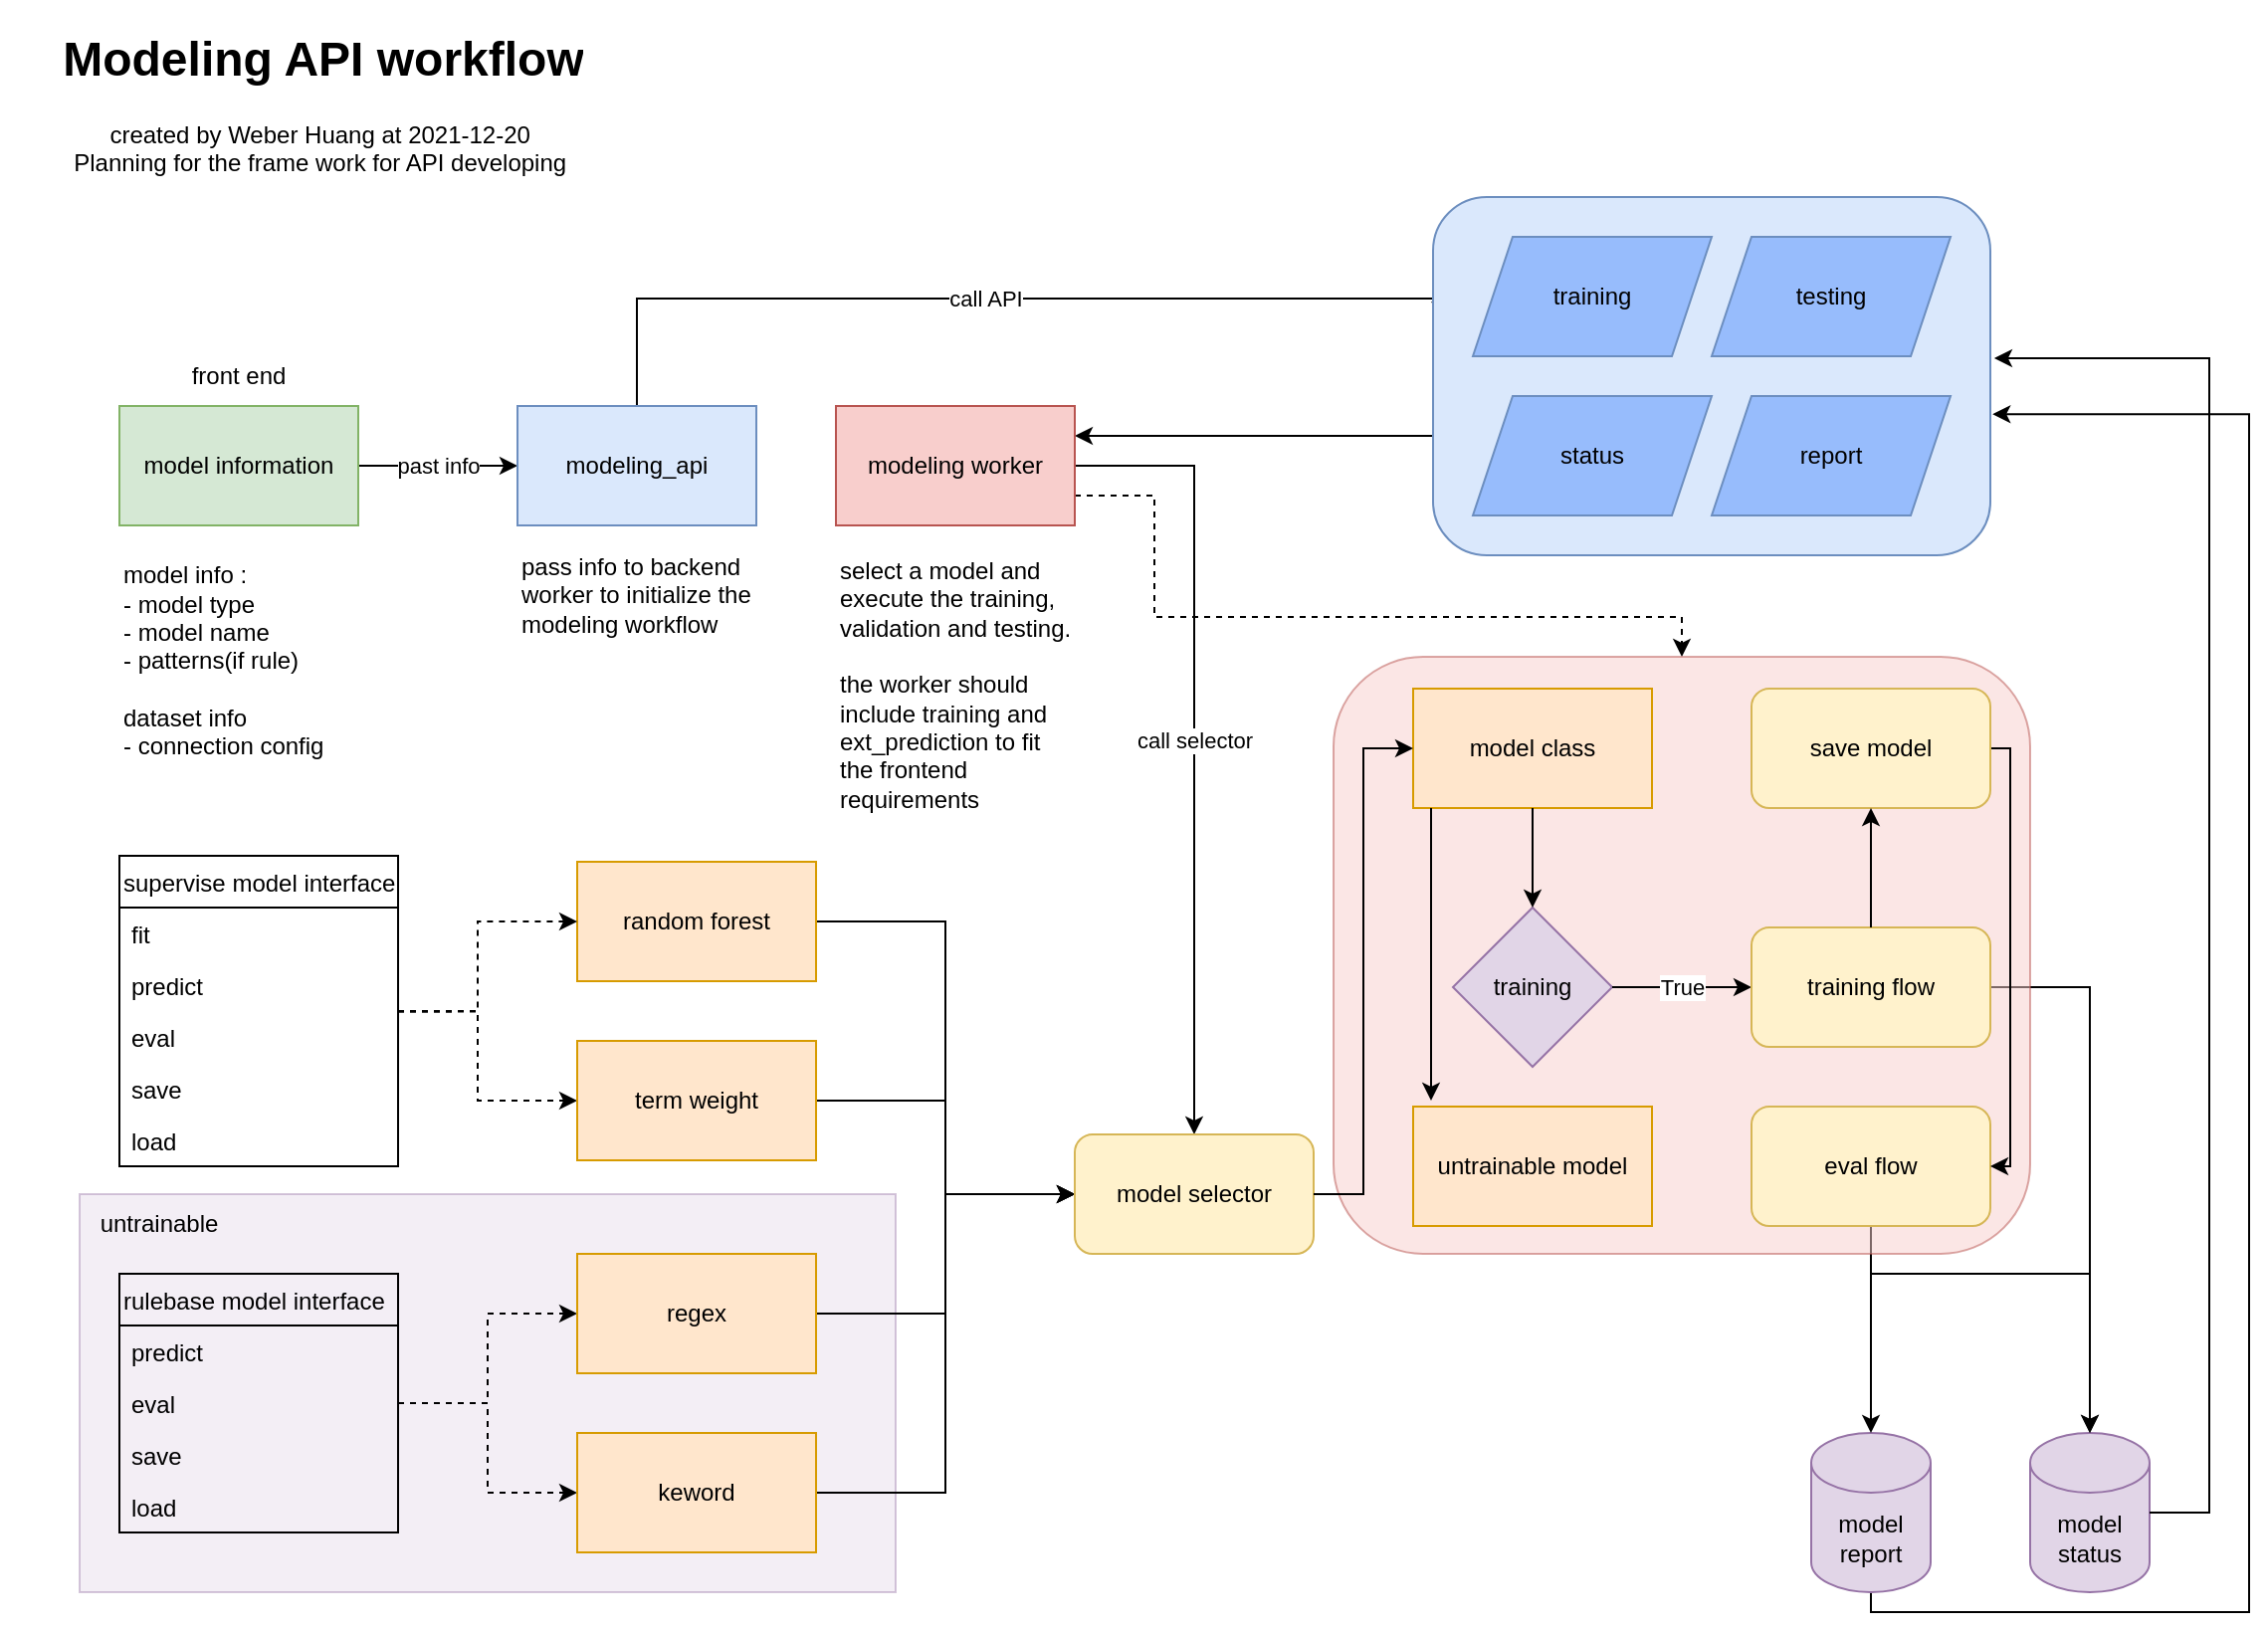 <mxfile version="15.5.6" type="device" pages="7"><diagram id="o_Kh3x4oxrIOSofBaeMR" name="API planning"><mxGraphModel dx="1422" dy="846" grid="1" gridSize="10" guides="1" tooltips="1" connect="1" arrows="1" fold="1" page="1" pageScale="1" pageWidth="1169" pageHeight="827" math="0" shadow="0"><root><mxCell id="0"/><mxCell id="1" parent="0"/><mxCell id="wb5CBkZMCMpu_tUDDAOi-1" value="" style="rounded=0;whiteSpace=wrap;html=1;fillColor=#e1d5e7;align=center;strokeColor=#9673a6;opacity=40;" parent="1" vertex="1"><mxGeometry x="50" y="600" width="410" height="200" as="geometry"/></mxCell><mxCell id="mBp6dwfjE4HnLQVGmUGq-78" style="edgeStyle=orthogonalEdgeStyle;rounded=0;orthogonalLoop=1;jettySize=auto;html=1;entryX=1;entryY=0.25;entryDx=0;entryDy=0;exitX=0.007;exitY=0.661;exitDx=0;exitDy=0;exitPerimeter=0;" parent="1" source="mBp6dwfjE4HnLQVGmUGq-76" target="mBp6dwfjE4HnLQVGmUGq-3" edge="1"><mxGeometry relative="1" as="geometry"><Array as="points"><mxPoint x="730" y="218"/><mxPoint x="730" y="219"/></Array></mxGeometry></mxCell><mxCell id="mBp6dwfjE4HnLQVGmUGq-7" value="past info" style="edgeStyle=orthogonalEdgeStyle;rounded=0;orthogonalLoop=1;jettySize=auto;html=1;entryX=0;entryY=0.5;entryDx=0;entryDy=0;" parent="1" source="mBp6dwfjE4HnLQVGmUGq-1" target="mBp6dwfjE4HnLQVGmUGq-2" edge="1"><mxGeometry relative="1" as="geometry"/></mxCell><mxCell id="mBp6dwfjE4HnLQVGmUGq-1" value="model information" style="rounded=0;whiteSpace=wrap;html=1;fillColor=#d5e8d4;strokeColor=#82b366;" parent="1" vertex="1"><mxGeometry x="70" y="204" width="120" height="60" as="geometry"/></mxCell><mxCell id="mBp6dwfjE4HnLQVGmUGq-77" value="call API" style="edgeStyle=orthogonalEdgeStyle;rounded=0;orthogonalLoop=1;jettySize=auto;html=1;entryX=-0.004;entryY=0.294;entryDx=0;entryDy=0;entryPerimeter=0;" parent="1" source="mBp6dwfjE4HnLQVGmUGq-2" target="mBp6dwfjE4HnLQVGmUGq-76" edge="1"><mxGeometry relative="1" as="geometry"><Array as="points"><mxPoint x="330" y="150"/><mxPoint x="730" y="150"/><mxPoint x="730" y="152"/></Array></mxGeometry></mxCell><mxCell id="mBp6dwfjE4HnLQVGmUGq-2" value="modeling_api" style="rounded=0;whiteSpace=wrap;html=1;fillColor=#dae8fc;strokeColor=#6c8ebf;" parent="1" vertex="1"><mxGeometry x="270" y="204" width="120" height="60" as="geometry"/></mxCell><mxCell id="mBp6dwfjE4HnLQVGmUGq-39" value="call selector" style="edgeStyle=orthogonalEdgeStyle;rounded=0;orthogonalLoop=1;jettySize=auto;html=1;entryX=0.5;entryY=0;entryDx=0;entryDy=0;" parent="1" source="mBp6dwfjE4HnLQVGmUGq-3" target="mBp6dwfjE4HnLQVGmUGq-33" edge="1"><mxGeometry relative="1" as="geometry"><Array as="points"><mxPoint x="610" y="234"/></Array></mxGeometry></mxCell><mxCell id="mBp6dwfjE4HnLQVGmUGq-90" style="edgeStyle=orthogonalEdgeStyle;rounded=0;orthogonalLoop=1;jettySize=auto;html=1;dashed=1;entryX=0.5;entryY=0;entryDx=0;entryDy=0;exitX=1;exitY=0.75;exitDx=0;exitDy=0;" parent="1" source="mBp6dwfjE4HnLQVGmUGq-3" target="mBp6dwfjE4HnLQVGmUGq-87" edge="1"><mxGeometry relative="1" as="geometry"><mxPoint x="869" y="245" as="targetPoint"/><Array as="points"><mxPoint x="590" y="249"/><mxPoint x="590" y="310"/><mxPoint x="855" y="310"/></Array></mxGeometry></mxCell><mxCell id="mBp6dwfjE4HnLQVGmUGq-3" value="modeling worker" style="rounded=0;whiteSpace=wrap;html=1;fillColor=#f8cecc;strokeColor=#b85450;" parent="1" vertex="1"><mxGeometry x="430" y="204" width="120" height="60" as="geometry"/></mxCell><mxCell id="mBp6dwfjE4HnLQVGmUGq-4" value="model info :&amp;nbsp;&lt;br&gt;- model type&lt;br&gt;- model name&lt;br&gt;- patterns(if rule)&lt;br&gt;&lt;br&gt;dataset info&lt;br&gt;- connection config" style="text;html=1;strokeColor=none;fillColor=none;align=left;verticalAlign=middle;whiteSpace=wrap;rounded=0;" parent="1" vertex="1"><mxGeometry x="70" y="274" width="120" height="116" as="geometry"/></mxCell><mxCell id="mBp6dwfjE4HnLQVGmUGq-5" value="pass info to backend worker to initialize the modeling workflow" style="text;html=1;strokeColor=none;fillColor=none;align=left;verticalAlign=middle;whiteSpace=wrap;rounded=0;" parent="1" vertex="1"><mxGeometry x="270" y="274" width="120" height="50" as="geometry"/></mxCell><mxCell id="mBp6dwfjE4HnLQVGmUGq-6" value="select a model and execute the training, validation and testing.&lt;br&gt;&lt;br&gt;the worker should include training and ext_prediction to fit the frontend requirements" style="text;html=1;strokeColor=none;fillColor=none;align=left;verticalAlign=middle;whiteSpace=wrap;rounded=0;" parent="1" vertex="1"><mxGeometry x="430" y="274" width="120" height="140" as="geometry"/></mxCell><mxCell id="mBp6dwfjE4HnLQVGmUGq-30" style="edgeStyle=orthogonalEdgeStyle;rounded=0;orthogonalLoop=1;jettySize=auto;html=1;entryX=0;entryY=0.5;entryDx=0;entryDy=0;dashed=1;" parent="1" source="mBp6dwfjE4HnLQVGmUGq-9" target="mBp6dwfjE4HnLQVGmUGq-24" edge="1"><mxGeometry relative="1" as="geometry"><Array as="points"><mxPoint x="250" y="508"/><mxPoint x="250" y="553"/></Array></mxGeometry></mxCell><mxCell id="mBp6dwfjE4HnLQVGmUGq-9" value="supervise model interface" style="swimlane;fontStyle=0;childLayout=stackLayout;horizontal=1;startSize=26;fillColor=none;horizontalStack=0;resizeParent=1;resizeParentMax=0;resizeLast=0;collapsible=1;marginBottom=0;align=left;" parent="1" vertex="1"><mxGeometry x="70" y="430" width="140" height="156" as="geometry"><mxRectangle x="990" y="58" width="170" height="26" as="alternateBounds"/></mxGeometry></mxCell><mxCell id="mBp6dwfjE4HnLQVGmUGq-11" value="fit" style="text;strokeColor=none;fillColor=none;align=left;verticalAlign=top;spacingLeft=4;spacingRight=4;overflow=hidden;rotatable=0;points=[[0,0.5],[1,0.5]];portConstraint=eastwest;" parent="mBp6dwfjE4HnLQVGmUGq-9" vertex="1"><mxGeometry y="26" width="140" height="26" as="geometry"/></mxCell><mxCell id="mBp6dwfjE4HnLQVGmUGq-12" value="predict&#10;" style="text;strokeColor=none;fillColor=none;align=left;verticalAlign=top;spacingLeft=4;spacingRight=4;overflow=hidden;rotatable=0;points=[[0,0.5],[1,0.5]];portConstraint=eastwest;" parent="mBp6dwfjE4HnLQVGmUGq-9" vertex="1"><mxGeometry y="52" width="140" height="26" as="geometry"/></mxCell><mxCell id="mBp6dwfjE4HnLQVGmUGq-14" value="eval" style="text;strokeColor=none;fillColor=none;align=left;verticalAlign=top;spacingLeft=4;spacingRight=4;overflow=hidden;rotatable=0;points=[[0,0.5],[1,0.5]];portConstraint=eastwest;" parent="mBp6dwfjE4HnLQVGmUGq-9" vertex="1"><mxGeometry y="78" width="140" height="26" as="geometry"/></mxCell><mxCell id="mBp6dwfjE4HnLQVGmUGq-15" value="save" style="text;strokeColor=none;fillColor=none;align=left;verticalAlign=top;spacingLeft=4;spacingRight=4;overflow=hidden;rotatable=0;points=[[0,0.5],[1,0.5]];portConstraint=eastwest;" parent="mBp6dwfjE4HnLQVGmUGq-9" vertex="1"><mxGeometry y="104" width="140" height="26" as="geometry"/></mxCell><mxCell id="mBp6dwfjE4HnLQVGmUGq-16" value="load" style="text;strokeColor=none;fillColor=none;align=left;verticalAlign=top;spacingLeft=4;spacingRight=4;overflow=hidden;rotatable=0;points=[[0,0.5],[1,0.5]];portConstraint=eastwest;" parent="mBp6dwfjE4HnLQVGmUGq-9" vertex="1"><mxGeometry y="130" width="140" height="26" as="geometry"/></mxCell><mxCell id="mBp6dwfjE4HnLQVGmUGq-31" style="edgeStyle=orthogonalEdgeStyle;rounded=0;orthogonalLoop=1;jettySize=auto;html=1;entryX=0;entryY=0.5;entryDx=0;entryDy=0;dashed=1;" parent="1" source="mBp6dwfjE4HnLQVGmUGq-17" target="mBp6dwfjE4HnLQVGmUGq-26" edge="1"><mxGeometry relative="1" as="geometry"/></mxCell><mxCell id="mBp6dwfjE4HnLQVGmUGq-32" style="edgeStyle=orthogonalEdgeStyle;rounded=0;orthogonalLoop=1;jettySize=auto;html=1;entryX=0;entryY=0.5;entryDx=0;entryDy=0;dashed=1;" parent="1" source="mBp6dwfjE4HnLQVGmUGq-17" target="mBp6dwfjE4HnLQVGmUGq-27" edge="1"><mxGeometry relative="1" as="geometry"/></mxCell><mxCell id="mBp6dwfjE4HnLQVGmUGq-17" value="rulebase model interface" style="swimlane;fontStyle=0;childLayout=stackLayout;horizontal=1;startSize=26;fillColor=none;horizontalStack=0;resizeParent=1;resizeParentMax=0;resizeLast=0;collapsible=1;marginBottom=0;align=left;" parent="1" vertex="1"><mxGeometry x="70" y="640" width="140" height="130" as="geometry"><mxRectangle x="990" y="58" width="170" height="26" as="alternateBounds"/></mxGeometry></mxCell><mxCell id="mBp6dwfjE4HnLQVGmUGq-19" value="predict&#10;" style="text;strokeColor=none;fillColor=none;align=left;verticalAlign=top;spacingLeft=4;spacingRight=4;overflow=hidden;rotatable=0;points=[[0,0.5],[1,0.5]];portConstraint=eastwest;" parent="mBp6dwfjE4HnLQVGmUGq-17" vertex="1"><mxGeometry y="26" width="140" height="26" as="geometry"/></mxCell><mxCell id="mBp6dwfjE4HnLQVGmUGq-20" value="eval" style="text;strokeColor=none;fillColor=none;align=left;verticalAlign=top;spacingLeft=4;spacingRight=4;overflow=hidden;rotatable=0;points=[[0,0.5],[1,0.5]];portConstraint=eastwest;" parent="mBp6dwfjE4HnLQVGmUGq-17" vertex="1"><mxGeometry y="52" width="140" height="26" as="geometry"/></mxCell><mxCell id="mBp6dwfjE4HnLQVGmUGq-21" value="save" style="text;strokeColor=none;fillColor=none;align=left;verticalAlign=top;spacingLeft=4;spacingRight=4;overflow=hidden;rotatable=0;points=[[0,0.5],[1,0.5]];portConstraint=eastwest;" parent="mBp6dwfjE4HnLQVGmUGq-17" vertex="1"><mxGeometry y="78" width="140" height="26" as="geometry"/></mxCell><mxCell id="mBp6dwfjE4HnLQVGmUGq-22" value="load" style="text;strokeColor=none;fillColor=none;align=left;verticalAlign=top;spacingLeft=4;spacingRight=4;overflow=hidden;rotatable=0;points=[[0,0.5],[1,0.5]];portConstraint=eastwest;" parent="mBp6dwfjE4HnLQVGmUGq-17" vertex="1"><mxGeometry y="104" width="140" height="26" as="geometry"/></mxCell><mxCell id="mBp6dwfjE4HnLQVGmUGq-35" style="edgeStyle=orthogonalEdgeStyle;rounded=0;orthogonalLoop=1;jettySize=auto;html=1;entryX=0;entryY=0.5;entryDx=0;entryDy=0;" parent="1" source="mBp6dwfjE4HnLQVGmUGq-23" target="mBp6dwfjE4HnLQVGmUGq-33" edge="1"><mxGeometry relative="1" as="geometry"/></mxCell><mxCell id="mBp6dwfjE4HnLQVGmUGq-23" value="random forest" style="rounded=0;whiteSpace=wrap;html=1;align=center;fillColor=#ffe6cc;strokeColor=#d79b00;" parent="1" vertex="1"><mxGeometry x="300" y="433" width="120" height="60" as="geometry"/></mxCell><mxCell id="mBp6dwfjE4HnLQVGmUGq-36" style="edgeStyle=orthogonalEdgeStyle;rounded=0;orthogonalLoop=1;jettySize=auto;html=1;" parent="1" source="mBp6dwfjE4HnLQVGmUGq-24" target="mBp6dwfjE4HnLQVGmUGq-33" edge="1"><mxGeometry relative="1" as="geometry"/></mxCell><mxCell id="mBp6dwfjE4HnLQVGmUGq-24" value="term weight" style="rounded=0;whiteSpace=wrap;html=1;align=center;fillColor=#ffe6cc;strokeColor=#d79b00;" parent="1" vertex="1"><mxGeometry x="300" y="523" width="120" height="60" as="geometry"/></mxCell><mxCell id="mBp6dwfjE4HnLQVGmUGq-37" style="edgeStyle=orthogonalEdgeStyle;rounded=0;orthogonalLoop=1;jettySize=auto;html=1;entryX=0;entryY=0.5;entryDx=0;entryDy=0;" parent="1" source="mBp6dwfjE4HnLQVGmUGq-26" target="mBp6dwfjE4HnLQVGmUGq-33" edge="1"><mxGeometry relative="1" as="geometry"/></mxCell><mxCell id="mBp6dwfjE4HnLQVGmUGq-26" value="regex" style="rounded=0;whiteSpace=wrap;html=1;align=center;fillColor=#ffe6cc;strokeColor=#d79b00;" parent="1" vertex="1"><mxGeometry x="300" y="630" width="120" height="60" as="geometry"/></mxCell><mxCell id="mBp6dwfjE4HnLQVGmUGq-38" style="edgeStyle=orthogonalEdgeStyle;rounded=0;orthogonalLoop=1;jettySize=auto;html=1;entryX=0;entryY=0.5;entryDx=0;entryDy=0;" parent="1" source="mBp6dwfjE4HnLQVGmUGq-27" target="mBp6dwfjE4HnLQVGmUGq-33" edge="1"><mxGeometry relative="1" as="geometry"/></mxCell><mxCell id="mBp6dwfjE4HnLQVGmUGq-27" value="keword" style="rounded=0;whiteSpace=wrap;html=1;align=center;fillColor=#ffe6cc;strokeColor=#d79b00;" parent="1" vertex="1"><mxGeometry x="300" y="720" width="120" height="60" as="geometry"/></mxCell><mxCell id="mBp6dwfjE4HnLQVGmUGq-29" style="edgeStyle=orthogonalEdgeStyle;rounded=0;orthogonalLoop=1;jettySize=auto;html=1;entryX=0;entryY=0.5;entryDx=0;entryDy=0;dashed=1;exitX=1;exitY=0.013;exitDx=0;exitDy=0;exitPerimeter=0;" parent="1" source="mBp6dwfjE4HnLQVGmUGq-14" target="mBp6dwfjE4HnLQVGmUGq-23" edge="1"><mxGeometry relative="1" as="geometry"><Array as="points"><mxPoint x="250" y="508"/><mxPoint x="250" y="463"/></Array></mxGeometry></mxCell><mxCell id="mBp6dwfjE4HnLQVGmUGq-33" value="model selector" style="rounded=1;whiteSpace=wrap;html=1;align=center;fillColor=#fff2cc;strokeColor=#d6b656;" parent="1" vertex="1"><mxGeometry x="550" y="570" width="120" height="60" as="geometry"/></mxCell><mxCell id="mBp6dwfjE4HnLQVGmUGq-34" value="&lt;h1&gt;Modeling API workflow&lt;/h1&gt;&lt;div&gt;created by Weber Huang at 2021-12-20&amp;nbsp;&lt;/div&gt;&lt;div&gt;Planning for the frame work for API developing&amp;nbsp;&lt;/div&gt;" style="text;html=1;strokeColor=none;fillColor=none;spacing=5;spacingTop=-20;whiteSpace=wrap;overflow=hidden;rounded=0;align=center;" parent="1" vertex="1"><mxGeometry x="10" y="10" width="325" height="80" as="geometry"/></mxCell><mxCell id="mBp6dwfjE4HnLQVGmUGq-55" value="model&lt;br&gt;status" style="shape=cylinder3;whiteSpace=wrap;html=1;boundedLbl=1;backgroundOutline=1;size=15;align=center;fillColor=#e1d5e7;strokeColor=#9673a6;" parent="1" vertex="1"><mxGeometry x="1030" y="720" width="60" height="80" as="geometry"/></mxCell><mxCell id="mBp6dwfjE4HnLQVGmUGq-86" style="edgeStyle=orthogonalEdgeStyle;rounded=0;orthogonalLoop=1;jettySize=auto;html=1;entryX=1.007;entryY=0.45;entryDx=0;entryDy=0;entryPerimeter=0;exitX=1;exitY=0.5;exitDx=0;exitDy=0;exitPerimeter=0;" parent="1" source="mBp6dwfjE4HnLQVGmUGq-55" target="mBp6dwfjE4HnLQVGmUGq-76" edge="1"><mxGeometry relative="1" as="geometry"><Array as="points"><mxPoint x="1120" y="760"/><mxPoint x="1120" y="180"/></Array><mxPoint x="1010" y="760" as="sourcePoint"/></mxGeometry></mxCell><mxCell id="mBp6dwfjE4HnLQVGmUGq-83" value="front end" style="text;html=1;strokeColor=none;fillColor=none;align=center;verticalAlign=middle;whiteSpace=wrap;rounded=0;" parent="1" vertex="1"><mxGeometry x="100" y="174" width="60" height="30" as="geometry"/></mxCell><mxCell id="AgFD8A6Jo3JKrMq4BEZc-1" value="" style="group" parent="1" vertex="1" connectable="0"><mxGeometry x="730" y="99" width="280" height="180" as="geometry"/></mxCell><mxCell id="mBp6dwfjE4HnLQVGmUGq-76" value="" style="rounded=1;whiteSpace=wrap;html=1;align=center;fillColor=#dae8fc;strokeColor=#6c8ebf;" parent="AgFD8A6Jo3JKrMq4BEZc-1" vertex="1"><mxGeometry width="280" height="180" as="geometry"/></mxCell><mxCell id="mBp6dwfjE4HnLQVGmUGq-72" value="training" style="shape=parallelogram;perimeter=parallelogramPerimeter;whiteSpace=wrap;html=1;fixedSize=1;align=center;fillColor=#97BCFC;strokeColor=#6c8ebf;" parent="AgFD8A6Jo3JKrMq4BEZc-1" vertex="1"><mxGeometry x="20" y="20" width="120" height="60" as="geometry"/></mxCell><mxCell id="mBp6dwfjE4HnLQVGmUGq-73" value="testing" style="shape=parallelogram;perimeter=parallelogramPerimeter;whiteSpace=wrap;html=1;fixedSize=1;align=center;fillColor=#97BCFC;strokeColor=#6c8ebf;" parent="AgFD8A6Jo3JKrMq4BEZc-1" vertex="1"><mxGeometry x="140" y="20" width="120" height="60" as="geometry"/></mxCell><mxCell id="mBp6dwfjE4HnLQVGmUGq-74" value="status" style="shape=parallelogram;perimeter=parallelogramPerimeter;whiteSpace=wrap;html=1;fixedSize=1;align=center;fillColor=#97BCFC;strokeColor=#6c8ebf;" parent="AgFD8A6Jo3JKrMq4BEZc-1" vertex="1"><mxGeometry x="20" y="100" width="120" height="60" as="geometry"/></mxCell><mxCell id="mBp6dwfjE4HnLQVGmUGq-75" value="report" style="shape=parallelogram;perimeter=parallelogramPerimeter;whiteSpace=wrap;html=1;fixedSize=1;align=center;fillColor=#97BCFC;strokeColor=#6c8ebf;" parent="AgFD8A6Jo3JKrMq4BEZc-1" vertex="1"><mxGeometry x="140" y="100" width="120" height="60" as="geometry"/></mxCell><mxCell id="wb5CBkZMCMpu_tUDDAOi-2" value="untrainable" style="text;html=1;strokeColor=none;fillColor=none;align=center;verticalAlign=middle;whiteSpace=wrap;rounded=0;" parent="1" vertex="1"><mxGeometry x="60" y="600" width="60" height="30" as="geometry"/></mxCell><mxCell id="mBp6dwfjE4HnLQVGmUGq-57" style="edgeStyle=orthogonalEdgeStyle;rounded=0;orthogonalLoop=1;jettySize=auto;html=1;entryX=0.5;entryY=0;entryDx=0;entryDy=0;entryPerimeter=0;" parent="1" source="mBp6dwfjE4HnLQVGmUGq-51" target="mBp6dwfjE4HnLQVGmUGq-55" edge="1"><mxGeometry relative="1" as="geometry"><Array as="points"><mxPoint x="1060" y="640"/></Array></mxGeometry></mxCell><mxCell id="mBp6dwfjE4HnLQVGmUGq-56" style="edgeStyle=orthogonalEdgeStyle;rounded=0;orthogonalLoop=1;jettySize=auto;html=1;entryX=0.5;entryY=0;entryDx=0;entryDy=0;entryPerimeter=0;" parent="1" source="mBp6dwfjE4HnLQVGmUGq-49" target="mBp6dwfjE4HnLQVGmUGq-55" edge="1"><mxGeometry relative="1" as="geometry"/></mxCell><mxCell id="hyEAsWhnnZxSh6-D0Whj-4" style="edgeStyle=orthogonalEdgeStyle;rounded=0;orthogonalLoop=1;jettySize=auto;html=1;entryX=1.004;entryY=0.606;entryDx=0;entryDy=0;entryPerimeter=0;fontSize=18;endArrow=classic;endFill=1;" parent="1" source="hyEAsWhnnZxSh6-D0Whj-1" target="mBp6dwfjE4HnLQVGmUGq-76" edge="1"><mxGeometry relative="1" as="geometry"><Array as="points"><mxPoint x="950" y="810"/><mxPoint x="1140" y="810"/><mxPoint x="1140" y="208"/></Array></mxGeometry></mxCell><mxCell id="hyEAsWhnnZxSh6-D0Whj-1" value="model&lt;br&gt;report" style="shape=cylinder3;whiteSpace=wrap;html=1;boundedLbl=1;backgroundOutline=1;size=15;align=center;fillColor=#e1d5e7;strokeColor=#9673a6;" parent="1" vertex="1"><mxGeometry x="920" y="720" width="60" height="80" as="geometry"/></mxCell><mxCell id="hyEAsWhnnZxSh6-D0Whj-2" style="edgeStyle=orthogonalEdgeStyle;rounded=0;orthogonalLoop=1;jettySize=auto;html=1;fontSize=18;endArrow=classic;endFill=1;entryX=0.5;entryY=0;entryDx=0;entryDy=0;entryPerimeter=0;" parent="1" source="mBp6dwfjE4HnLQVGmUGq-51" target="hyEAsWhnnZxSh6-D0Whj-1" edge="1"><mxGeometry relative="1" as="geometry"><mxPoint x="950" y="710" as="targetPoint"/></mxGeometry></mxCell><mxCell id="k1BxIZou1U-MoFVqRdmJ-1" value="" style="group" parent="1" vertex="1" connectable="0"><mxGeometry x="680" y="330" width="350" height="300" as="geometry"/></mxCell><mxCell id="mBp6dwfjE4HnLQVGmUGq-87" value="" style="rounded=1;whiteSpace=wrap;html=1;fillColor=#f8cecc;align=center;strokeColor=#b85450;opacity=50;" parent="k1BxIZou1U-MoFVqRdmJ-1" vertex="1"><mxGeometry width="350" height="300" as="geometry"/></mxCell><mxCell id="mBp6dwfjE4HnLQVGmUGq-44" value="model class" style="rounded=0;whiteSpace=wrap;html=1;align=center;fillColor=#ffe6cc;strokeColor=#d79b00;" parent="k1BxIZou1U-MoFVqRdmJ-1" vertex="1"><mxGeometry x="40" y="16" width="120" height="60" as="geometry"/></mxCell><mxCell id="mBp6dwfjE4HnLQVGmUGq-47" value="training" style="rhombus;whiteSpace=wrap;html=1;align=center;fillColor=#e1d5e7;strokeColor=#9673a6;" parent="k1BxIZou1U-MoFVqRdmJ-1" vertex="1"><mxGeometry x="60" y="126" width="80" height="80" as="geometry"/></mxCell><mxCell id="mBp6dwfjE4HnLQVGmUGq-46" style="edgeStyle=orthogonalEdgeStyle;rounded=0;orthogonalLoop=1;jettySize=auto;html=1;entryX=0.5;entryY=0;entryDx=0;entryDy=0;" parent="k1BxIZou1U-MoFVqRdmJ-1" source="mBp6dwfjE4HnLQVGmUGq-44" target="mBp6dwfjE4HnLQVGmUGq-47" edge="1"><mxGeometry relative="1" as="geometry"><mxPoint x="100" y="166" as="targetPoint"/></mxGeometry></mxCell><mxCell id="mBp6dwfjE4HnLQVGmUGq-50" value="True" style="edgeStyle=orthogonalEdgeStyle;rounded=0;orthogonalLoop=1;jettySize=auto;html=1;entryX=0;entryY=0.5;entryDx=0;entryDy=0;exitX=1;exitY=0.5;exitDx=0;exitDy=0;" parent="k1BxIZou1U-MoFVqRdmJ-1" source="mBp6dwfjE4HnLQVGmUGq-47" target="mBp6dwfjE4HnLQVGmUGq-49" edge="1"><mxGeometry relative="1" as="geometry"><mxPoint x="100" y="210" as="sourcePoint"/><Array as="points"><mxPoint x="150" y="166"/><mxPoint x="150" y="166"/></Array></mxGeometry></mxCell><mxCell id="8WgSjGcYfe22iHA67pF8-4" value="untrainable model" style="rounded=0;whiteSpace=wrap;html=1;align=center;fillColor=#ffe6cc;strokeColor=#d79b00;" parent="k1BxIZou1U-MoFVqRdmJ-1" vertex="1"><mxGeometry x="40" y="226" width="120" height="60" as="geometry"/></mxCell><mxCell id="8WgSjGcYfe22iHA67pF8-5" style="edgeStyle=orthogonalEdgeStyle;rounded=0;orthogonalLoop=1;jettySize=auto;html=1;entryX=0.075;entryY=-0.05;entryDx=0;entryDy=0;entryPerimeter=0;" parent="k1BxIZou1U-MoFVqRdmJ-1" source="mBp6dwfjE4HnLQVGmUGq-44" target="8WgSjGcYfe22iHA67pF8-4" edge="1"><mxGeometry relative="1" as="geometry"><Array as="points"><mxPoint x="49" y="170"/><mxPoint x="49" y="170"/></Array></mxGeometry></mxCell><mxCell id="mBp6dwfjE4HnLQVGmUGq-49" value="training flow" style="rounded=1;whiteSpace=wrap;html=1;align=center;fillColor=#fff2cc;strokeColor=#d6b656;" parent="k1BxIZou1U-MoFVqRdmJ-1" vertex="1"><mxGeometry x="210" y="136" width="120" height="60" as="geometry"/></mxCell><mxCell id="mBp6dwfjE4HnLQVGmUGq-51" value="eval flow" style="rounded=1;whiteSpace=wrap;html=1;align=center;fillColor=#fff2cc;strokeColor=#d6b656;" parent="k1BxIZou1U-MoFVqRdmJ-1" vertex="1"><mxGeometry x="210" y="226" width="120" height="60" as="geometry"/></mxCell><mxCell id="mBp6dwfjE4HnLQVGmUGq-89" style="edgeStyle=orthogonalEdgeStyle;rounded=0;orthogonalLoop=1;jettySize=auto;html=1;entryX=1;entryY=0.5;entryDx=0;entryDy=0;" parent="k1BxIZou1U-MoFVqRdmJ-1" source="mBp6dwfjE4HnLQVGmUGq-81" target="mBp6dwfjE4HnLQVGmUGq-51" edge="1"><mxGeometry x="190" as="geometry"><Array as="points"><mxPoint x="340" y="46"/><mxPoint x="340" y="256"/></Array></mxGeometry></mxCell><mxCell id="mBp6dwfjE4HnLQVGmUGq-81" value="save model" style="whiteSpace=wrap;html=1;rounded=1;fillColor=#fff2cc;strokeColor=#d6b656;" parent="k1BxIZou1U-MoFVqRdmJ-1" vertex="1"><mxGeometry x="210" y="16" width="120" height="60" as="geometry"/></mxCell><mxCell id="mBp6dwfjE4HnLQVGmUGq-82" value="" style="edgeStyle=orthogonalEdgeStyle;rounded=0;orthogonalLoop=1;jettySize=auto;html=1;" parent="k1BxIZou1U-MoFVqRdmJ-1" source="mBp6dwfjE4HnLQVGmUGq-49" target="mBp6dwfjE4HnLQVGmUGq-81" edge="1"><mxGeometry x="190" as="geometry"/></mxCell><mxCell id="mBp6dwfjE4HnLQVGmUGq-45" style="edgeStyle=orthogonalEdgeStyle;rounded=0;orthogonalLoop=1;jettySize=auto;html=1;entryX=0;entryY=0.5;entryDx=0;entryDy=0;" parent="1" source="mBp6dwfjE4HnLQVGmUGq-33" target="mBp6dwfjE4HnLQVGmUGq-44" edge="1"><mxGeometry relative="1" as="geometry"/></mxCell></root></mxGraphModel></diagram><diagram id="2RIq9cMhrSYJWYvCM3lh" name="Models"><mxGraphModel dx="1422" dy="846" grid="1" gridSize="10" guides="1" tooltips="1" connect="1" arrows="1" fold="1" page="1" pageScale="1" pageWidth="1169" pageHeight="827" math="0" shadow="0"><root><mxCell id="HRM7IpmYPr2ESV-7khpB-0"/><mxCell id="HRM7IpmYPr2ESV-7khpB-1" parent="HRM7IpmYPr2ESV-7khpB-0"/><mxCell id="9dhfHai1mzNvO1Vr9HZE-3" value="KeywordModel" style="swimlane;fontStyle=1;align=center;verticalAlign=top;childLayout=stackLayout;horizontal=1;startSize=26;horizontalStack=0;resizeParent=1;resizeParentMax=0;resizeLast=0;collapsible=1;marginBottom=0;" parent="HRM7IpmYPr2ESV-7khpB-1" vertex="1"><mxGeometry x="175" y="210" width="160" height="164" as="geometry"/></mxCell><mxCell id="9dhfHai1mzNvO1Vr9HZE-4" value="+ label_keywords" style="text;strokeColor=none;fillColor=none;align=left;verticalAlign=top;spacingLeft=4;spacingRight=4;overflow=hidden;rotatable=0;points=[[0,0.5],[1,0.5]];portConstraint=eastwest;" parent="9dhfHai1mzNvO1Vr9HZE-3" vertex="1"><mxGeometry y="26" width="160" height="26" as="geometry"/></mxCell><mxCell id="9dhfHai1mzNvO1Vr9HZE-7" value="+ model_type" style="text;strokeColor=none;fillColor=none;align=left;verticalAlign=top;spacingLeft=4;spacingRight=4;overflow=hidden;rotatable=0;points=[[0,0.5],[1,0.5]];portConstraint=eastwest;" parent="9dhfHai1mzNvO1Vr9HZE-3" vertex="1"><mxGeometry y="52" width="160" height="26" as="geometry"/></mxCell><mxCell id="9dhfHai1mzNvO1Vr9HZE-9" value="+ feature" style="text;strokeColor=none;fillColor=none;align=left;verticalAlign=top;spacingLeft=4;spacingRight=4;overflow=hidden;rotatable=0;points=[[0,0.5],[1,0.5]];portConstraint=eastwest;" parent="9dhfHai1mzNvO1Vr9HZE-3" vertex="1"><mxGeometry y="78" width="160" height="26" as="geometry"/></mxCell><mxCell id="9dhfHai1mzNvO1Vr9HZE-5" value="" style="line;strokeWidth=1;fillColor=none;align=left;verticalAlign=middle;spacingTop=-1;spacingLeft=3;spacingRight=3;rotatable=0;labelPosition=right;points=[];portConstraint=eastwest;" parent="9dhfHai1mzNvO1Vr9HZE-3" vertex="1"><mxGeometry y="104" width="160" height="8" as="geometry"/></mxCell><mxCell id="9dhfHai1mzNvO1Vr9HZE-6" value="+ load" style="text;strokeColor=none;fillColor=none;align=left;verticalAlign=top;spacingLeft=4;spacingRight=4;overflow=hidden;rotatable=0;points=[[0,0.5],[1,0.5]];portConstraint=eastwest;" parent="9dhfHai1mzNvO1Vr9HZE-3" vertex="1"><mxGeometry y="112" width="160" height="26" as="geometry"/></mxCell><mxCell id="9dhfHai1mzNvO1Vr9HZE-10" value="+ predict" style="text;strokeColor=none;fillColor=none;align=left;verticalAlign=top;spacingLeft=4;spacingRight=4;overflow=hidden;rotatable=0;points=[[0,0.5],[1,0.5]];portConstraint=eastwest;" parent="9dhfHai1mzNvO1Vr9HZE-3" vertex="1"><mxGeometry y="138" width="160" height="26" as="geometry"/></mxCell><mxCell id="9dhfHai1mzNvO1Vr9HZE-8" value="&lt;p style=&quot;margin: 0px ; margin-top: 4px ; text-align: center&quot;&gt;&lt;i&gt;&amp;lt;&amp;lt;Interface&amp;gt;&amp;gt;&lt;/i&gt;&lt;br&gt;RuleBaseModel&lt;br&gt;&lt;/p&gt;&lt;hr size=&quot;1&quot;&gt;&lt;p style=&quot;margin: 0px ; margin-left: 4px&quot;&gt;+ model_type&lt;br&gt;+ feature&lt;/p&gt;&lt;hr size=&quot;1&quot;&gt;&lt;p style=&quot;margin: 0px ; margin-left: 4px&quot;&gt;+ load&lt;br&gt;+ predict&lt;/p&gt;" style="verticalAlign=top;align=left;overflow=fill;fontSize=12;fontFamily=Helvetica;html=1;" parent="HRM7IpmYPr2ESV-7khpB-1" vertex="1"><mxGeometry x="265" y="10" width="190" height="120" as="geometry"/></mxCell><mxCell id="9dhfHai1mzNvO1Vr9HZE-11" value="RuleModel" style="swimlane;fontStyle=1;align=center;verticalAlign=top;childLayout=stackLayout;horizontal=1;startSize=26;horizontalStack=0;resizeParent=1;resizeParentMax=0;resizeLast=0;collapsible=1;marginBottom=0;" parent="HRM7IpmYPr2ESV-7khpB-1" vertex="1"><mxGeometry x="385" y="210" width="160" height="164" as="geometry"/></mxCell><mxCell id="9dhfHai1mzNvO1Vr9HZE-12" value="+ model_rules" style="text;strokeColor=none;fillColor=none;align=left;verticalAlign=top;spacingLeft=4;spacingRight=4;overflow=hidden;rotatable=0;points=[[0,0.5],[1,0.5]];portConstraint=eastwest;" parent="9dhfHai1mzNvO1Vr9HZE-11" vertex="1"><mxGeometry y="26" width="160" height="26" as="geometry"/></mxCell><mxCell id="9dhfHai1mzNvO1Vr9HZE-13" value="+ model_type" style="text;strokeColor=none;fillColor=none;align=left;verticalAlign=top;spacingLeft=4;spacingRight=4;overflow=hidden;rotatable=0;points=[[0,0.5],[1,0.5]];portConstraint=eastwest;" parent="9dhfHai1mzNvO1Vr9HZE-11" vertex="1"><mxGeometry y="52" width="160" height="26" as="geometry"/></mxCell><mxCell id="9dhfHai1mzNvO1Vr9HZE-14" value="+ feature" style="text;strokeColor=none;fillColor=none;align=left;verticalAlign=top;spacingLeft=4;spacingRight=4;overflow=hidden;rotatable=0;points=[[0,0.5],[1,0.5]];portConstraint=eastwest;" parent="9dhfHai1mzNvO1Vr9HZE-11" vertex="1"><mxGeometry y="78" width="160" height="26" as="geometry"/></mxCell><mxCell id="9dhfHai1mzNvO1Vr9HZE-15" value="" style="line;strokeWidth=1;fillColor=none;align=left;verticalAlign=middle;spacingTop=-1;spacingLeft=3;spacingRight=3;rotatable=0;labelPosition=right;points=[];portConstraint=eastwest;" parent="9dhfHai1mzNvO1Vr9HZE-11" vertex="1"><mxGeometry y="104" width="160" height="8" as="geometry"/></mxCell><mxCell id="9dhfHai1mzNvO1Vr9HZE-16" value="+ load" style="text;strokeColor=none;fillColor=none;align=left;verticalAlign=top;spacingLeft=4;spacingRight=4;overflow=hidden;rotatable=0;points=[[0,0.5],[1,0.5]];portConstraint=eastwest;" parent="9dhfHai1mzNvO1Vr9HZE-11" vertex="1"><mxGeometry y="112" width="160" height="26" as="geometry"/></mxCell><mxCell id="9dhfHai1mzNvO1Vr9HZE-17" value="+ predict" style="text;strokeColor=none;fillColor=none;align=left;verticalAlign=top;spacingLeft=4;spacingRight=4;overflow=hidden;rotatable=0;points=[[0,0.5],[1,0.5]];portConstraint=eastwest;" parent="9dhfHai1mzNvO1Vr9HZE-11" vertex="1"><mxGeometry y="138" width="160" height="26" as="geometry"/></mxCell><mxCell id="9dhfHai1mzNvO1Vr9HZE-18" value="" style="endArrow=block;dashed=1;endFill=0;endSize=12;html=1;rounded=0;entryX=0.25;entryY=1;entryDx=0;entryDy=0;exitX=0.5;exitY=0;exitDx=0;exitDy=0;" parent="HRM7IpmYPr2ESV-7khpB-1" source="9dhfHai1mzNvO1Vr9HZE-3" target="9dhfHai1mzNvO1Vr9HZE-8" edge="1"><mxGeometry width="160" relative="1" as="geometry"><mxPoint x="125" y="160" as="sourcePoint"/><mxPoint x="285" y="160" as="targetPoint"/></mxGeometry></mxCell><mxCell id="9dhfHai1mzNvO1Vr9HZE-19" value="" style="endArrow=block;dashed=1;endFill=0;endSize=12;html=1;rounded=0;entryX=0.75;entryY=1;entryDx=0;entryDy=0;exitX=0.5;exitY=0;exitDx=0;exitDy=0;" parent="HRM7IpmYPr2ESV-7khpB-1" source="9dhfHai1mzNvO1Vr9HZE-11" target="9dhfHai1mzNvO1Vr9HZE-8" edge="1"><mxGeometry width="160" relative="1" as="geometry"><mxPoint x="465" y="170" as="sourcePoint"/><mxPoint x="625" y="170" as="targetPoint"/></mxGeometry></mxCell><mxCell id="9dhfHai1mzNvO1Vr9HZE-20" value="RandomForestModel" style="swimlane;fontStyle=1;align=center;verticalAlign=top;childLayout=stackLayout;horizontal=1;startSize=26;horizontalStack=0;resizeParent=1;resizeParentMax=0;resizeLast=0;collapsible=1;marginBottom=0;" parent="HRM7IpmYPr2ESV-7khpB-1" vertex="1"><mxGeometry x="670" y="220" width="160" height="242" as="geometry"/></mxCell><mxCell id="9dhfHai1mzNvO1Vr9HZE-21" value="+ model_dir_name" style="text;strokeColor=none;fillColor=none;align=left;verticalAlign=top;spacingLeft=4;spacingRight=4;overflow=hidden;rotatable=0;points=[[0,0.5],[1,0.5]];portConstraint=eastwest;" parent="9dhfHai1mzNvO1Vr9HZE-20" vertex="1"><mxGeometry y="26" width="160" height="26" as="geometry"/></mxCell><mxCell id="9dhfHai1mzNvO1Vr9HZE-23" value="+ feature" style="text;strokeColor=none;fillColor=none;align=left;verticalAlign=top;spacingLeft=4;spacingRight=4;overflow=hidden;rotatable=0;points=[[0,0.5],[1,0.5]];portConstraint=eastwest;" parent="9dhfHai1mzNvO1Vr9HZE-20" vertex="1"><mxGeometry y="52" width="160" height="26" as="geometry"/></mxCell><mxCell id="9dhfHai1mzNvO1Vr9HZE-24" value="" style="line;strokeWidth=1;fillColor=none;align=left;verticalAlign=middle;spacingTop=-1;spacingLeft=3;spacingRight=3;rotatable=0;labelPosition=right;points=[];portConstraint=eastwest;" parent="9dhfHai1mzNvO1Vr9HZE-20" vertex="1"><mxGeometry y="78" width="160" height="8" as="geometry"/></mxCell><mxCell id="9dhfHai1mzNvO1Vr9HZE-25" value="+ load" style="text;strokeColor=none;fillColor=none;align=left;verticalAlign=top;spacingLeft=4;spacingRight=4;overflow=hidden;rotatable=0;points=[[0,0.5],[1,0.5]];portConstraint=eastwest;" parent="9dhfHai1mzNvO1Vr9HZE-20" vertex="1"><mxGeometry y="86" width="160" height="26" as="geometry"/></mxCell><mxCell id="9dhfHai1mzNvO1Vr9HZE-26" value="+ predict" style="text;strokeColor=none;fillColor=none;align=left;verticalAlign=top;spacingLeft=4;spacingRight=4;overflow=hidden;rotatable=0;points=[[0,0.5],[1,0.5]];portConstraint=eastwest;" parent="9dhfHai1mzNvO1Vr9HZE-20" vertex="1"><mxGeometry y="112" width="160" height="26" as="geometry"/></mxCell><mxCell id="9dhfHai1mzNvO1Vr9HZE-37" value="+ fit" style="text;strokeColor=none;fillColor=none;align=left;verticalAlign=top;spacingLeft=4;spacingRight=4;overflow=hidden;rotatable=0;points=[[0,0.5],[1,0.5]];portConstraint=eastwest;" parent="9dhfHai1mzNvO1Vr9HZE-20" vertex="1"><mxGeometry y="138" width="160" height="26" as="geometry"/></mxCell><mxCell id="9dhfHai1mzNvO1Vr9HZE-40" value="+ eval" style="text;strokeColor=none;fillColor=none;align=left;verticalAlign=top;spacingLeft=4;spacingRight=4;overflow=hidden;rotatable=0;points=[[0,0.5],[1,0.5]];portConstraint=eastwest;" parent="9dhfHai1mzNvO1Vr9HZE-20" vertex="1"><mxGeometry y="164" width="160" height="26" as="geometry"/></mxCell><mxCell id="9dhfHai1mzNvO1Vr9HZE-39" value="+ save" style="text;strokeColor=none;fillColor=none;align=left;verticalAlign=top;spacingLeft=4;spacingRight=4;overflow=hidden;rotatable=0;points=[[0,0.5],[1,0.5]];portConstraint=eastwest;" parent="9dhfHai1mzNvO1Vr9HZE-20" vertex="1"><mxGeometry y="190" width="160" height="26" as="geometry"/></mxCell><mxCell id="9dhfHai1mzNvO1Vr9HZE-38" value="+ convert_feature" style="text;strokeColor=none;fillColor=none;align=left;verticalAlign=top;spacingLeft=4;spacingRight=4;overflow=hidden;rotatable=0;points=[[0,0.5],[1,0.5]];portConstraint=eastwest;" parent="9dhfHai1mzNvO1Vr9HZE-20" vertex="1"><mxGeometry y="216" width="160" height="26" as="geometry"/></mxCell><mxCell id="9dhfHai1mzNvO1Vr9HZE-27" value="&lt;p style=&quot;margin: 0px ; margin-top: 4px ; text-align: center&quot;&gt;&lt;i&gt;&amp;lt;&amp;lt;Interface&amp;gt;&amp;gt;&lt;/i&gt;&lt;br&gt;SupervisedModel&lt;br&gt;&lt;/p&gt;&lt;hr size=&quot;1&quot;&gt;&lt;p style=&quot;margin: 0px ; margin-left: 4px&quot;&gt;+&amp;nbsp;model_dir_name&lt;br&gt;+ feature&lt;/p&gt;&lt;hr size=&quot;1&quot;&gt;&lt;p style=&quot;margin: 0px ; margin-left: 4px&quot;&gt;+ load&lt;br&gt;+ predict&lt;/p&gt;&lt;p style=&quot;margin: 0px ; margin-left: 4px&quot;&gt;+ fit&lt;/p&gt;&lt;p style=&quot;margin: 0px ; margin-left: 4px&quot;&gt;+ eval&lt;/p&gt;&lt;p style=&quot;margin: 0px ; margin-left: 4px&quot;&gt;+ save&lt;/p&gt;" style="verticalAlign=top;align=left;overflow=fill;fontSize=12;fontFamily=Helvetica;html=1;" parent="HRM7IpmYPr2ESV-7khpB-1" vertex="1"><mxGeometry x="760" y="10" width="190" height="160" as="geometry"/></mxCell><mxCell id="9dhfHai1mzNvO1Vr9HZE-35" value="" style="endArrow=block;dashed=1;endFill=0;endSize=12;html=1;rounded=0;entryX=0.25;entryY=1;entryDx=0;entryDy=0;exitX=0.5;exitY=0;exitDx=0;exitDy=0;" parent="HRM7IpmYPr2ESV-7khpB-1" source="9dhfHai1mzNvO1Vr9HZE-20" target="9dhfHai1mzNvO1Vr9HZE-27" edge="1"><mxGeometry width="160" relative="1" as="geometry"><mxPoint x="620" y="170" as="sourcePoint"/><mxPoint x="780" y="170" as="targetPoint"/></mxGeometry></mxCell><mxCell id="9dhfHai1mzNvO1Vr9HZE-41" value="TermWeightModel" style="swimlane;fontStyle=1;align=center;verticalAlign=top;childLayout=stackLayout;horizontal=1;startSize=26;horizontalStack=0;resizeParent=1;resizeParentMax=0;resizeLast=0;collapsible=1;marginBottom=0;" parent="HRM7IpmYPr2ESV-7khpB-1" vertex="1"><mxGeometry x="880" y="220" width="160" height="242" as="geometry"/></mxCell><mxCell id="9dhfHai1mzNvO1Vr9HZE-42" value="+ model_dir_name" style="text;strokeColor=none;fillColor=none;align=left;verticalAlign=top;spacingLeft=4;spacingRight=4;overflow=hidden;rotatable=0;points=[[0,0.5],[1,0.5]];portConstraint=eastwest;" parent="9dhfHai1mzNvO1Vr9HZE-41" vertex="1"><mxGeometry y="26" width="160" height="26" as="geometry"/></mxCell><mxCell id="9dhfHai1mzNvO1Vr9HZE-44" value="+ feature" style="text;strokeColor=none;fillColor=none;align=left;verticalAlign=top;spacingLeft=4;spacingRight=4;overflow=hidden;rotatable=0;points=[[0,0.5],[1,0.5]];portConstraint=eastwest;" parent="9dhfHai1mzNvO1Vr9HZE-41" vertex="1"><mxGeometry y="52" width="160" height="26" as="geometry"/></mxCell><mxCell id="9dhfHai1mzNvO1Vr9HZE-45" value="" style="line;strokeWidth=1;fillColor=none;align=left;verticalAlign=middle;spacingTop=-1;spacingLeft=3;spacingRight=3;rotatable=0;labelPosition=right;points=[];portConstraint=eastwest;" parent="9dhfHai1mzNvO1Vr9HZE-41" vertex="1"><mxGeometry y="78" width="160" height="8" as="geometry"/></mxCell><mxCell id="9dhfHai1mzNvO1Vr9HZE-46" value="+ load" style="text;strokeColor=none;fillColor=none;align=left;verticalAlign=top;spacingLeft=4;spacingRight=4;overflow=hidden;rotatable=0;points=[[0,0.5],[1,0.5]];portConstraint=eastwest;" parent="9dhfHai1mzNvO1Vr9HZE-41" vertex="1"><mxGeometry y="86" width="160" height="26" as="geometry"/></mxCell><mxCell id="9dhfHai1mzNvO1Vr9HZE-47" value="+ predict" style="text;strokeColor=none;fillColor=none;align=left;verticalAlign=top;spacingLeft=4;spacingRight=4;overflow=hidden;rotatable=0;points=[[0,0.5],[1,0.5]];portConstraint=eastwest;" parent="9dhfHai1mzNvO1Vr9HZE-41" vertex="1"><mxGeometry y="112" width="160" height="26" as="geometry"/></mxCell><mxCell id="9dhfHai1mzNvO1Vr9HZE-48" value="+ fit" style="text;strokeColor=none;fillColor=none;align=left;verticalAlign=top;spacingLeft=4;spacingRight=4;overflow=hidden;rotatable=0;points=[[0,0.5],[1,0.5]];portConstraint=eastwest;" parent="9dhfHai1mzNvO1Vr9HZE-41" vertex="1"><mxGeometry y="138" width="160" height="26" as="geometry"/></mxCell><mxCell id="9dhfHai1mzNvO1Vr9HZE-49" value="+ eval" style="text;strokeColor=none;fillColor=none;align=left;verticalAlign=top;spacingLeft=4;spacingRight=4;overflow=hidden;rotatable=0;points=[[0,0.5],[1,0.5]];portConstraint=eastwest;" parent="9dhfHai1mzNvO1Vr9HZE-41" vertex="1"><mxGeometry y="164" width="160" height="26" as="geometry"/></mxCell><mxCell id="9dhfHai1mzNvO1Vr9HZE-50" value="+ save" style="text;strokeColor=none;fillColor=none;align=left;verticalAlign=top;spacingLeft=4;spacingRight=4;overflow=hidden;rotatable=0;points=[[0,0.5],[1,0.5]];portConstraint=eastwest;" parent="9dhfHai1mzNvO1Vr9HZE-41" vertex="1"><mxGeometry y="190" width="160" height="26" as="geometry"/></mxCell><mxCell id="9dhfHai1mzNvO1Vr9HZE-51" value="+ convert_feature" style="text;strokeColor=none;fillColor=none;align=left;verticalAlign=top;spacingLeft=4;spacingRight=4;overflow=hidden;rotatable=0;points=[[0,0.5],[1,0.5]];portConstraint=eastwest;" parent="9dhfHai1mzNvO1Vr9HZE-41" vertex="1"><mxGeometry y="216" width="160" height="26" as="geometry"/></mxCell><mxCell id="9dhfHai1mzNvO1Vr9HZE-52" value="" style="endArrow=block;dashed=1;endFill=0;endSize=12;html=1;rounded=0;entryX=0.75;entryY=1;entryDx=0;entryDy=0;exitX=0.5;exitY=0;exitDx=0;exitDy=0;" parent="HRM7IpmYPr2ESV-7khpB-1" source="9dhfHai1mzNvO1Vr9HZE-41" target="9dhfHai1mzNvO1Vr9HZE-27" edge="1"><mxGeometry width="160" relative="1" as="geometry"><mxPoint x="830" y="170" as="sourcePoint"/><mxPoint x="1017.5" y="170" as="targetPoint"/></mxGeometry></mxCell><mxCell id="41SqrxbXxESibUqNwU_Z-7" value="ModelSelector" style="swimlane;fontStyle=1;align=center;verticalAlign=top;childLayout=stackLayout;horizontal=1;startSize=26;horizontalStack=0;resizeParent=1;resizeParentMax=0;resizeLast=0;collapsible=1;marginBottom=0;opacity=60;" vertex="1" parent="HRM7IpmYPr2ESV-7khpB-1"><mxGeometry x="775" y="560" width="160" height="190" as="geometry"/></mxCell><mxCell id="41SqrxbXxESibUqNwU_Z-8" value="+ model_name" style="text;strokeColor=none;fillColor=none;align=left;verticalAlign=top;spacingLeft=4;spacingRight=4;overflow=hidden;rotatable=0;points=[[0,0.5],[1,0.5]];portConstraint=eastwest;opacity=60;" vertex="1" parent="41SqrxbXxESibUqNwU_Z-7"><mxGeometry y="26" width="160" height="26" as="geometry"/></mxCell><mxCell id="41SqrxbXxESibUqNwU_Z-14" value="+ target_name" style="text;strokeColor=none;fillColor=none;align=left;verticalAlign=top;spacingLeft=4;spacingRight=4;overflow=hidden;rotatable=0;points=[[0,0.5],[1,0.5]];portConstraint=eastwest;opacity=60;" vertex="1" parent="41SqrxbXxESibUqNwU_Z-7"><mxGeometry y="52" width="160" height="26" as="geometry"/></mxCell><mxCell id="41SqrxbXxESibUqNwU_Z-13" value="+ model_path" style="text;strokeColor=none;fillColor=none;align=left;verticalAlign=top;spacingLeft=4;spacingRight=4;overflow=hidden;rotatable=0;points=[[0,0.5],[1,0.5]];portConstraint=eastwest;opacity=60;" vertex="1" parent="41SqrxbXxESibUqNwU_Z-7"><mxGeometry y="78" width="160" height="26" as="geometry"/></mxCell><mxCell id="41SqrxbXxESibUqNwU_Z-12" value="+ pattern" style="text;strokeColor=none;fillColor=none;align=left;verticalAlign=top;spacingLeft=4;spacingRight=4;overflow=hidden;rotatable=0;points=[[0,0.5],[1,0.5]];portConstraint=eastwest;opacity=60;" vertex="1" parent="41SqrxbXxESibUqNwU_Z-7"><mxGeometry y="104" width="160" height="26" as="geometry"/></mxCell><mxCell id="41SqrxbXxESibUqNwU_Z-9" value="" style="line;strokeWidth=1;fillColor=none;align=left;verticalAlign=middle;spacingTop=-1;spacingLeft=3;spacingRight=3;rotatable=0;labelPosition=right;points=[];portConstraint=eastwest;opacity=60;" vertex="1" parent="41SqrxbXxESibUqNwU_Z-7"><mxGeometry y="130" width="160" height="8" as="geometry"/></mxCell><mxCell id="41SqrxbXxESibUqNwU_Z-10" value="+ get_model_class" style="text;strokeColor=none;fillColor=none;align=left;verticalAlign=top;spacingLeft=4;spacingRight=4;overflow=hidden;rotatable=0;points=[[0,0.5],[1,0.5]];portConstraint=eastwest;opacity=60;" vertex="1" parent="41SqrxbXxESibUqNwU_Z-7"><mxGeometry y="138" width="160" height="26" as="geometry"/></mxCell><mxCell id="41SqrxbXxESibUqNwU_Z-11" value="+ create_model_obj" style="text;strokeColor=none;fillColor=none;align=left;verticalAlign=top;spacingLeft=4;spacingRight=4;overflow=hidden;rotatable=0;points=[[0,0.5],[1,0.5]];portConstraint=eastwest;opacity=60;" vertex="1" parent="41SqrxbXxESibUqNwU_Z-7"><mxGeometry y="164" width="160" height="26" as="geometry"/></mxCell><mxCell id="41SqrxbXxESibUqNwU_Z-15" value="" style="group" vertex="1" connectable="0" parent="HRM7IpmYPr2ESV-7khpB-1"><mxGeometry x="115" y="400" width="470" height="370" as="geometry"/></mxCell><mxCell id="IFlPpitL9nrqFCBJcWL6-0" value="«interface»&lt;br&gt;&lt;b&gt;ModelHandler&lt;/b&gt;" style="html=1;" parent="41SqrxbXxESibUqNwU_Z-15" vertex="1"><mxGeometry x="180" y="13" width="110" height="50" as="geometry"/></mxCell><mxCell id="IFlPpitL9nrqFCBJcWL6-1" value="TrainableModelCreator" style="swimlane;fontStyle=1;align=center;verticalAlign=top;childLayout=stackLayout;horizontal=1;startSize=26;horizontalStack=0;resizeParent=1;resizeParentMax=0;resizeLast=0;collapsible=1;marginBottom=0;" parent="41SqrxbXxESibUqNwU_Z-15" vertex="1"><mxGeometry x="20" y="133" width="160" height="60" as="geometry"/></mxCell><mxCell id="IFlPpitL9nrqFCBJcWL6-2" value="" style="line;strokeWidth=1;fillColor=none;align=left;verticalAlign=middle;spacingTop=-1;spacingLeft=3;spacingRight=3;rotatable=0;labelPosition=right;points=[];portConstraint=eastwest;" parent="IFlPpitL9nrqFCBJcWL6-1" vertex="1"><mxGeometry y="26" width="160" height="8" as="geometry"/></mxCell><mxCell id="IFlPpitL9nrqFCBJcWL6-3" value="+ create_model" style="text;strokeColor=none;fillColor=none;align=left;verticalAlign=top;spacingLeft=4;spacingRight=4;overflow=hidden;rotatable=0;points=[[0,0.5],[1,0.5]];portConstraint=eastwest;" parent="IFlPpitL9nrqFCBJcWL6-1" vertex="1"><mxGeometry y="34" width="160" height="26" as="geometry"/></mxCell><mxCell id="IFlPpitL9nrqFCBJcWL6-4" value="RuleBasedModelCreator" style="swimlane;fontStyle=1;align=center;verticalAlign=top;childLayout=stackLayout;horizontal=1;startSize=26;horizontalStack=0;resizeParent=1;resizeParentMax=0;resizeLast=0;collapsible=1;marginBottom=0;" parent="41SqrxbXxESibUqNwU_Z-15" vertex="1"><mxGeometry x="290" y="133" width="160" height="60" as="geometry"/></mxCell><mxCell id="IFlPpitL9nrqFCBJcWL6-5" value="" style="line;strokeWidth=1;fillColor=none;align=left;verticalAlign=middle;spacingTop=-1;spacingLeft=3;spacingRight=3;rotatable=0;labelPosition=right;points=[];portConstraint=eastwest;" parent="IFlPpitL9nrqFCBJcWL6-4" vertex="1"><mxGeometry y="26" width="160" height="8" as="geometry"/></mxCell><mxCell id="IFlPpitL9nrqFCBJcWL6-6" value="+ create_model" style="text;strokeColor=none;fillColor=none;align=left;verticalAlign=top;spacingLeft=4;spacingRight=4;overflow=hidden;rotatable=0;points=[[0,0.5],[1,0.5]];portConstraint=eastwest;" parent="IFlPpitL9nrqFCBJcWL6-4" vertex="1"><mxGeometry y="34" width="160" height="26" as="geometry"/></mxCell><mxCell id="IFlPpitL9nrqFCBJcWL6-7" value="" style="endArrow=block;dashed=1;endFill=0;endSize=12;html=1;rounded=0;exitX=0.5;exitY=0;exitDx=0;exitDy=0;entryX=0.25;entryY=1;entryDx=0;entryDy=0;" parent="41SqrxbXxESibUqNwU_Z-15" source="IFlPpitL9nrqFCBJcWL6-1" target="IFlPpitL9nrqFCBJcWL6-0" edge="1"><mxGeometry width="160" relative="1" as="geometry"><mxPoint x="120" y="113" as="sourcePoint"/><mxPoint x="280" y="113" as="targetPoint"/></mxGeometry></mxCell><mxCell id="IFlPpitL9nrqFCBJcWL6-8" value="" style="endArrow=block;dashed=1;endFill=0;endSize=12;html=1;rounded=0;entryX=0.75;entryY=1;entryDx=0;entryDy=0;exitX=0.5;exitY=0;exitDx=0;exitDy=0;" parent="41SqrxbXxESibUqNwU_Z-15" source="IFlPpitL9nrqFCBJcWL6-4" target="IFlPpitL9nrqFCBJcWL6-0" edge="1"><mxGeometry width="160" relative="1" as="geometry"><mxPoint x="280" y="103" as="sourcePoint"/><mxPoint x="440" y="103" as="targetPoint"/></mxGeometry></mxCell><mxCell id="IFlPpitL9nrqFCBJcWL6-9" value="ModelSelector" style="swimlane;fontStyle=1;align=center;verticalAlign=top;childLayout=stackLayout;horizontal=1;startSize=26;horizontalStack=0;resizeParent=1;resizeParentMax=0;resizeLast=0;collapsible=1;marginBottom=0;" parent="41SqrxbXxESibUqNwU_Z-15" vertex="1"><mxGeometry x="150" y="273" width="160" height="86" as="geometry"/></mxCell><mxCell id="IFlPpitL9nrqFCBJcWL6-10" value="" style="line;strokeWidth=1;fillColor=none;align=left;verticalAlign=middle;spacingTop=-1;spacingLeft=3;spacingRight=3;rotatable=0;labelPosition=right;points=[];portConstraint=eastwest;" parent="IFlPpitL9nrqFCBJcWL6-9" vertex="1"><mxGeometry y="26" width="160" height="8" as="geometry"/></mxCell><mxCell id="IFlPpitL9nrqFCBJcWL6-11" value="+ trainable_model" style="text;strokeColor=none;fillColor=none;align=left;verticalAlign=top;spacingLeft=4;spacingRight=4;overflow=hidden;rotatable=0;points=[[0,0.5],[1,0.5]];portConstraint=eastwest;" parent="IFlPpitL9nrqFCBJcWL6-9" vertex="1"><mxGeometry y="34" width="160" height="26" as="geometry"/></mxCell><mxCell id="IFlPpitL9nrqFCBJcWL6-12" value="+ rule_based_model" style="text;strokeColor=none;fillColor=none;align=left;verticalAlign=top;spacingLeft=4;spacingRight=4;overflow=hidden;rotatable=0;points=[[0,0.5],[1,0.5]];portConstraint=eastwest;" parent="IFlPpitL9nrqFCBJcWL6-9" vertex="1"><mxGeometry y="60" width="160" height="26" as="geometry"/></mxCell><mxCell id="IFlPpitL9nrqFCBJcWL6-13" value="1" style="endArrow=open;html=1;endSize=12;startArrow=diamondThin;startSize=14;startFill=1;edgeStyle=orthogonalEdgeStyle;align=left;verticalAlign=bottom;rounded=0;exitX=0.5;exitY=0;exitDx=0;exitDy=0;" parent="41SqrxbXxESibUqNwU_Z-15" source="IFlPpitL9nrqFCBJcWL6-9" target="IFlPpitL9nrqFCBJcWL6-4" edge="1"><mxGeometry x="-1" y="3" relative="1" as="geometry"><mxPoint x="240" y="253" as="sourcePoint"/><mxPoint x="400" y="253" as="targetPoint"/></mxGeometry></mxCell><mxCell id="IFlPpitL9nrqFCBJcWL6-14" value="1" style="endArrow=open;html=1;endSize=12;startArrow=diamondThin;startSize=14;startFill=1;edgeStyle=orthogonalEdgeStyle;align=left;verticalAlign=bottom;rounded=0;exitX=0.5;exitY=0;exitDx=0;exitDy=0;" parent="41SqrxbXxESibUqNwU_Z-15" source="IFlPpitL9nrqFCBJcWL6-9" target="IFlPpitL9nrqFCBJcWL6-1" edge="1"><mxGeometry x="-0.905" relative="1" as="geometry"><mxPoint x="90" y="233" as="sourcePoint"/><mxPoint x="250" y="233" as="targetPoint"/><mxPoint as="offset"/></mxGeometry></mxCell><mxCell id="41SqrxbXxESibUqNwU_Z-0" value="" style="rounded=0;whiteSpace=wrap;html=1;fillColor=#f5f5f5;fontColor=#333333;strokeColor=#666666;opacity=60;" vertex="1" parent="41SqrxbXxESibUqNwU_Z-15"><mxGeometry width="470" height="370" as="geometry"/></mxCell></root></mxGraphModel></diagram><diagram id="EgPPBTcuTxCttLz99AnH" name="Worker"><mxGraphModel dx="1422" dy="846" grid="1" gridSize="10" guides="1" tooltips="1" connect="1" arrows="1" fold="1" page="1" pageScale="1" pageWidth="1169" pageHeight="827" math="0" shadow="0"><root><mxCell id="X6lV9gSWU6uFsg_yNO1U-0"/><mxCell id="X6lV9gSWU6uFsg_yNO1U-1" parent="X6lV9gSWU6uFsg_yNO1U-0"/><mxCell id="Np3ezhfEWUOdPS_YI6T_-2" value="" style="group" vertex="1" connectable="0" parent="X6lV9gSWU6uFsg_yNO1U-1"><mxGeometry x="120" y="580" width="900" height="240" as="geometry"/></mxCell><mxCell id="8eY2-euFx0AwgPUpsvIO-22" value="create_model_table" style="rounded=1;whiteSpace=wrap;html=1;fillColor=#f8cecc;strokeColor=#b85450;" vertex="1" parent="Np3ezhfEWUOdPS_YI6T_-2"><mxGeometry x="170" y="90" width="120" height="60" as="geometry"/></mxCell><mxCell id="8eY2-euFx0AwgPUpsvIO-23" value="" style="rounded=1;whiteSpace=wrap;html=1;fillColor=#f8cecc;strokeColor=#b85450;opacity=40;" vertex="1" parent="Np3ezhfEWUOdPS_YI6T_-2"><mxGeometry x="342" width="388" height="240" as="geometry"/></mxCell><mxCell id="8eY2-euFx0AwgPUpsvIO-25" style="edgeStyle=orthogonalEdgeStyle;rounded=0;orthogonalLoop=1;jettySize=auto;html=1;endArrow=classic;endFill=1;" edge="1" parent="Np3ezhfEWUOdPS_YI6T_-2" source="8eY2-euFx0AwgPUpsvIO-22" target="8eY2-euFx0AwgPUpsvIO-23"><mxGeometry relative="1" as="geometry"/></mxCell><mxCell id="8eY2-euFx0AwgPUpsvIO-24" value="add_task_info" style="rounded=1;whiteSpace=wrap;html=1;fillColor=#dae8fc;strokeColor=#6c8ebf;" vertex="1" parent="Np3ezhfEWUOdPS_YI6T_-2"><mxGeometry x="780" y="90" width="120" height="60" as="geometry"/></mxCell><mxCell id="8eY2-euFx0AwgPUpsvIO-26" style="edgeStyle=orthogonalEdgeStyle;rounded=0;orthogonalLoop=1;jettySize=auto;html=1;entryX=0;entryY=0.5;entryDx=0;entryDy=0;endArrow=classic;endFill=1;" edge="1" parent="Np3ezhfEWUOdPS_YI6T_-2" source="8eY2-euFx0AwgPUpsvIO-23" target="8eY2-euFx0AwgPUpsvIO-24"><mxGeometry relative="1" as="geometry"/></mxCell><mxCell id="8eY2-euFx0AwgPUpsvIO-27" value="ModlingWorker" style="rounded=0;whiteSpace=wrap;html=1;fillColor=#f8cecc;strokeColor=#b85450;" vertex="1" parent="Np3ezhfEWUOdPS_YI6T_-2"><mxGeometry x="380" y="90" width="120" height="60" as="geometry"/></mxCell><mxCell id="8eY2-euFx0AwgPUpsvIO-29" value="run_task" style="rounded=1;whiteSpace=wrap;html=1;fillColor=#d5e8d4;strokeColor=#82b366;" vertex="1" parent="Np3ezhfEWUOdPS_YI6T_-2"><mxGeometry x="560" y="45" width="120" height="60" as="geometry"/></mxCell><mxCell id="8eY2-euFx0AwgPUpsvIO-31" style="edgeStyle=orthogonalEdgeStyle;rounded=0;orthogonalLoop=1;jettySize=auto;html=1;entryX=0;entryY=0.5;entryDx=0;entryDy=0;endArrow=classic;endFill=1;" edge="1" parent="Np3ezhfEWUOdPS_YI6T_-2" source="8eY2-euFx0AwgPUpsvIO-27" target="8eY2-euFx0AwgPUpsvIO-29"><mxGeometry relative="1" as="geometry"/></mxCell><mxCell id="8eY2-euFx0AwgPUpsvIO-30" value="eval_outer_test_data" style="rounded=1;whiteSpace=wrap;html=1;fillColor=#d5e8d4;strokeColor=#82b366;" vertex="1" parent="Np3ezhfEWUOdPS_YI6T_-2"><mxGeometry x="560" y="135" width="120" height="60" as="geometry"/></mxCell><mxCell id="8eY2-euFx0AwgPUpsvIO-32" style="edgeStyle=orthogonalEdgeStyle;rounded=0;orthogonalLoop=1;jettySize=auto;html=1;entryX=0;entryY=0.5;entryDx=0;entryDy=0;endArrow=classic;endFill=1;" edge="1" parent="Np3ezhfEWUOdPS_YI6T_-2" source="8eY2-euFx0AwgPUpsvIO-27" target="8eY2-euFx0AwgPUpsvIO-30"><mxGeometry relative="1" as="geometry"/></mxCell><mxCell id="8eY2-euFx0AwgPUpsvIO-34" style="edgeStyle=orthogonalEdgeStyle;rounded=0;orthogonalLoop=1;jettySize=auto;html=1;entryX=0;entryY=0.5;entryDx=0;entryDy=0;endArrow=classic;endFill=1;" edge="1" parent="Np3ezhfEWUOdPS_YI6T_-2" source="8eY2-euFx0AwgPUpsvIO-33" target="8eY2-euFx0AwgPUpsvIO-22"><mxGeometry relative="1" as="geometry"/></mxCell><mxCell id="8eY2-euFx0AwgPUpsvIO-33" value="APi input" style="rounded=1;whiteSpace=wrap;html=1;opacity=40;dashed=1;" vertex="1" parent="Np3ezhfEWUOdPS_YI6T_-2"><mxGeometry y="90" width="120" height="60" as="geometry"/></mxCell><mxCell id="8eY2-euFx0AwgPUpsvIO-39" value="&lt;b&gt;Celery&lt;/b&gt;" style="text;html=1;strokeColor=none;fillColor=none;align=center;verticalAlign=middle;whiteSpace=wrap;rounded=0;dashed=1;opacity=40;" vertex="1" parent="Np3ezhfEWUOdPS_YI6T_-2"><mxGeometry x="380" y="15" width="60" height="30" as="geometry"/></mxCell><mxCell id="8eY2-euFx0AwgPUpsvIO-52" value="async" style="text;html=1;strokeColor=none;fillColor=none;align=center;verticalAlign=middle;whiteSpace=wrap;rounded=0;" vertex="1" parent="Np3ezhfEWUOdPS_YI6T_-2"><mxGeometry x="500" y="210" width="60" height="30" as="geometry"/></mxCell><mxCell id="Np3ezhfEWUOdPS_YI6T_-3" value="" style="group" vertex="1" connectable="0" parent="X6lV9gSWU6uFsg_yNO1U-1"><mxGeometry x="670" y="300" width="420" height="240" as="geometry"/></mxCell><mxCell id="8eY2-euFx0AwgPUpsvIO-48" value="" style="group" vertex="1" connectable="0" parent="Np3ezhfEWUOdPS_YI6T_-3"><mxGeometry y="40" width="420" height="200" as="geometry"/></mxCell><mxCell id="8eY2-euFx0AwgPUpsvIO-41" value="" style="group" vertex="1" connectable="0" parent="8eY2-euFx0AwgPUpsvIO-48"><mxGeometry x="145" width="160" height="200" as="geometry"/></mxCell><mxCell id="8eY2-euFx0AwgPUpsvIO-35" value="" style="rounded=1;whiteSpace=wrap;html=1;fillColor=#d5e8d4;strokeColor=#82b366;opacity=40;" vertex="1" parent="8eY2-euFx0AwgPUpsvIO-41"><mxGeometry width="160" height="200" as="geometry"/></mxCell><mxCell id="8eY2-euFx0AwgPUpsvIO-36" value="fit" style="rounded=1;whiteSpace=wrap;html=1;fillColor=#d5e8d4;strokeColor=#82b366;" vertex="1" parent="8eY2-euFx0AwgPUpsvIO-41"><mxGeometry x="20" y="25" width="120" height="60" as="geometry"/></mxCell><mxCell id="8eY2-euFx0AwgPUpsvIO-37" value="eval" style="rounded=1;whiteSpace=wrap;html=1;fillColor=#d5e8d4;strokeColor=#82b366;" vertex="1" parent="8eY2-euFx0AwgPUpsvIO-41"><mxGeometry x="20" y="115" width="120" height="60" as="geometry"/></mxCell><mxCell id="8eY2-euFx0AwgPUpsvIO-43" style="edgeStyle=orthogonalEdgeStyle;rounded=0;orthogonalLoop=1;jettySize=auto;html=1;endArrow=none;endFill=0;" edge="1" parent="8eY2-euFx0AwgPUpsvIO-48" source="8eY2-euFx0AwgPUpsvIO-42"><mxGeometry relative="1" as="geometry"><mxPoint x="145" y="114" as="targetPoint"/></mxGeometry></mxCell><mxCell id="8eY2-euFx0AwgPUpsvIO-42" value="model status" style="shape=cylinder3;whiteSpace=wrap;html=1;boundedLbl=1;backgroundOutline=1;size=15;strokeColor=#9673a6;fillColor=#e1d5e7;" vertex="1" parent="8eY2-euFx0AwgPUpsvIO-48"><mxGeometry y="110" width="60" height="80" as="geometry"/></mxCell><mxCell id="8eY2-euFx0AwgPUpsvIO-45" style="edgeStyle=orthogonalEdgeStyle;rounded=0;orthogonalLoop=1;jettySize=auto;html=1;entryX=0;entryY=0.5;entryDx=0;entryDy=0;endArrow=none;endFill=0;" edge="1" parent="8eY2-euFx0AwgPUpsvIO-48" source="8eY2-euFx0AwgPUpsvIO-44" target="8eY2-euFx0AwgPUpsvIO-35"><mxGeometry relative="1" as="geometry"/></mxCell><mxCell id="8eY2-euFx0AwgPUpsvIO-44" value="model report" style="shape=cylinder3;whiteSpace=wrap;html=1;boundedLbl=1;backgroundOutline=1;size=15;strokeColor=#9673a6;fillColor=#e1d5e7;" vertex="1" parent="8eY2-euFx0AwgPUpsvIO-48"><mxGeometry y="10" width="60" height="80" as="geometry"/></mxCell><mxCell id="8eY2-euFx0AwgPUpsvIO-47" style="edgeStyle=orthogonalEdgeStyle;rounded=0;orthogonalLoop=1;jettySize=auto;html=1;entryX=1;entryY=0.5;entryDx=0;entryDy=0;endArrow=none;endFill=0;" edge="1" parent="8eY2-euFx0AwgPUpsvIO-48" source="8eY2-euFx0AwgPUpsvIO-46" target="8eY2-euFx0AwgPUpsvIO-35"><mxGeometry relative="1" as="geometry"/></mxCell><mxCell id="8eY2-euFx0AwgPUpsvIO-46" value="term weight" style="shape=cylinder3;whiteSpace=wrap;html=1;boundedLbl=1;backgroundOutline=1;size=15;strokeColor=#d6b656;fillColor=#fff2cc;" vertex="1" parent="8eY2-euFx0AwgPUpsvIO-48"><mxGeometry x="360" y="60" width="60" height="80" as="geometry"/></mxCell><mxCell id="8eY2-euFx0AwgPUpsvIO-50" value="&lt;b&gt;run_task&lt;/b&gt;" style="text;html=1;strokeColor=none;fillColor=none;align=center;verticalAlign=middle;whiteSpace=wrap;rounded=0;" vertex="1" parent="Np3ezhfEWUOdPS_YI6T_-3"><mxGeometry x="150" width="60" height="30" as="geometry"/></mxCell><mxCell id="VRDkfSuMmP9-6QdsLBEl-0" value="" style="group" vertex="1" connectable="0" parent="X6lV9gSWU6uFsg_yNO1U-1"><mxGeometry x="670" y="50" width="420" height="240" as="geometry"/></mxCell><mxCell id="VRDkfSuMmP9-6QdsLBEl-1" value="" style="group" vertex="1" connectable="0" parent="VRDkfSuMmP9-6QdsLBEl-0"><mxGeometry y="40" width="420" height="200" as="geometry"/></mxCell><mxCell id="VRDkfSuMmP9-6QdsLBEl-2" value="" style="group" vertex="1" connectable="0" parent="VRDkfSuMmP9-6QdsLBEl-1"><mxGeometry x="145" width="160" height="200" as="geometry"/></mxCell><mxCell id="VRDkfSuMmP9-6QdsLBEl-3" value="" style="rounded=1;whiteSpace=wrap;html=1;fillColor=#d5e8d4;strokeColor=#82b366;opacity=40;" vertex="1" parent="VRDkfSuMmP9-6QdsLBEl-2"><mxGeometry width="160" height="200" as="geometry"/></mxCell><mxCell id="VRDkfSuMmP9-6QdsLBEl-4" value="load" style="rounded=1;whiteSpace=wrap;html=1;fillColor=#d5e8d4;strokeColor=#82b366;" vertex="1" parent="VRDkfSuMmP9-6QdsLBEl-2"><mxGeometry x="20" y="25" width="120" height="60" as="geometry"/></mxCell><mxCell id="VRDkfSuMmP9-6QdsLBEl-5" value="eval" style="rounded=1;whiteSpace=wrap;html=1;fillColor=#d5e8d4;strokeColor=#82b366;" vertex="1" parent="VRDkfSuMmP9-6QdsLBEl-2"><mxGeometry x="20" y="115" width="120" height="60" as="geometry"/></mxCell><mxCell id="VRDkfSuMmP9-6QdsLBEl-6" style="edgeStyle=orthogonalEdgeStyle;rounded=0;orthogonalLoop=1;jettySize=auto;html=1;endArrow=none;endFill=0;" edge="1" parent="VRDkfSuMmP9-6QdsLBEl-1" source="VRDkfSuMmP9-6QdsLBEl-7"><mxGeometry relative="1" as="geometry"><mxPoint x="145" y="114" as="targetPoint"/></mxGeometry></mxCell><mxCell id="VRDkfSuMmP9-6QdsLBEl-7" value="model status" style="shape=cylinder3;whiteSpace=wrap;html=1;boundedLbl=1;backgroundOutline=1;size=15;strokeColor=#9673a6;fillColor=#e1d5e7;" vertex="1" parent="VRDkfSuMmP9-6QdsLBEl-1"><mxGeometry y="110" width="60" height="80" as="geometry"/></mxCell><mxCell id="VRDkfSuMmP9-6QdsLBEl-8" style="edgeStyle=orthogonalEdgeStyle;rounded=0;orthogonalLoop=1;jettySize=auto;html=1;entryX=0;entryY=0.5;entryDx=0;entryDy=0;endArrow=none;endFill=0;" edge="1" parent="VRDkfSuMmP9-6QdsLBEl-1" source="VRDkfSuMmP9-6QdsLBEl-9" target="VRDkfSuMmP9-6QdsLBEl-3"><mxGeometry relative="1" as="geometry"/></mxCell><mxCell id="VRDkfSuMmP9-6QdsLBEl-9" value="model report" style="shape=cylinder3;whiteSpace=wrap;html=1;boundedLbl=1;backgroundOutline=1;size=15;strokeColor=#9673a6;fillColor=#e1d5e7;" vertex="1" parent="VRDkfSuMmP9-6QdsLBEl-1"><mxGeometry y="10" width="60" height="80" as="geometry"/></mxCell><mxCell id="VRDkfSuMmP9-6QdsLBEl-10" style="edgeStyle=orthogonalEdgeStyle;rounded=0;orthogonalLoop=1;jettySize=auto;html=1;entryX=1;entryY=0.5;entryDx=0;entryDy=0;endArrow=none;endFill=0;" edge="1" parent="VRDkfSuMmP9-6QdsLBEl-1" source="VRDkfSuMmP9-6QdsLBEl-11" target="VRDkfSuMmP9-6QdsLBEl-3"><mxGeometry relative="1" as="geometry"/></mxCell><mxCell id="VRDkfSuMmP9-6QdsLBEl-11" value="term weight" style="shape=cylinder3;whiteSpace=wrap;html=1;boundedLbl=1;backgroundOutline=1;size=15;strokeColor=#d6b656;fillColor=#fff2cc;" vertex="1" parent="VRDkfSuMmP9-6QdsLBEl-1"><mxGeometry x="360" y="60" width="60" height="80" as="geometry"/></mxCell><mxCell id="VRDkfSuMmP9-6QdsLBEl-12" value="&lt;b&gt;eval_outer_test_data&lt;/b&gt;" style="text;html=1;strokeColor=none;fillColor=none;align=center;verticalAlign=middle;whiteSpace=wrap;rounded=0;" vertex="1" parent="VRDkfSuMmP9-6QdsLBEl-0"><mxGeometry x="150" width="140" height="30" as="geometry"/></mxCell><mxCell id="VRDkfSuMmP9-6QdsLBEl-13" value="" style="group" vertex="1" connectable="0" parent="X6lV9gSWU6uFsg_yNO1U-1"><mxGeometry x="60" y="120" width="570" height="430" as="geometry"/></mxCell><mxCell id="8eY2-euFx0AwgPUpsvIO-0" value="ModlingWorker" style="rounded=0;whiteSpace=wrap;html=1;fillColor=#f8cecc;strokeColor=#b85450;" vertex="1" parent="VRDkfSuMmP9-6QdsLBEl-13"><mxGeometry x="270" y="195" width="120" height="60" as="geometry"/></mxCell><mxCell id="8eY2-euFx0AwgPUpsvIO-1" value="PreprocessInterface" style="rounded=0;whiteSpace=wrap;html=1;fillColor=#f5f5f5;fontColor=#333333;strokeColor=#666666;" vertex="1" parent="VRDkfSuMmP9-6QdsLBEl-13"><mxGeometry x="270" y="20" width="120" height="60" as="geometry"/></mxCell><mxCell id="8eY2-euFx0AwgPUpsvIO-5" style="edgeStyle=orthogonalEdgeStyle;rounded=0;orthogonalLoop=1;jettySize=auto;html=1;dashed=1;endArrow=block;endFill=0;" edge="1" parent="VRDkfSuMmP9-6QdsLBEl-13" source="8eY2-euFx0AwgPUpsvIO-0" target="8eY2-euFx0AwgPUpsvIO-1"><mxGeometry relative="1" as="geometry"/></mxCell><mxCell id="8eY2-euFx0AwgPUpsvIO-3" value="PreprocessWorker" style="whiteSpace=wrap;html=1;rounded=0;fillColor=#f5f5f5;fontColor=#333333;strokeColor=#666666;" vertex="1" parent="VRDkfSuMmP9-6QdsLBEl-13"><mxGeometry x="435" y="20" width="120" height="60" as="geometry"/></mxCell><mxCell id="8eY2-euFx0AwgPUpsvIO-4" value="" style="edgeStyle=orthogonalEdgeStyle;rounded=0;orthogonalLoop=1;jettySize=auto;html=1;" edge="1" parent="VRDkfSuMmP9-6QdsLBEl-13" source="8eY2-euFx0AwgPUpsvIO-1" target="8eY2-euFx0AwgPUpsvIO-3"><mxGeometry relative="1" as="geometry"/></mxCell><mxCell id="8eY2-euFx0AwgPUpsvIO-15" value="&lt;span&gt;data_preprocess&lt;/span&gt;" style="rounded=1;whiteSpace=wrap;html=1;fillColor=#dae8fc;strokeColor=#6c8ebf;" vertex="1" parent="VRDkfSuMmP9-6QdsLBEl-13"><mxGeometry x="435" y="195" width="120" height="60" as="geometry"/></mxCell><mxCell id="8eY2-euFx0AwgPUpsvIO-16" style="edgeStyle=orthogonalEdgeStyle;rounded=0;orthogonalLoop=1;jettySize=auto;html=1;entryX=0.5;entryY=0;entryDx=0;entryDy=0;endArrow=none;endFill=0;" edge="1" parent="VRDkfSuMmP9-6QdsLBEl-13" source="8eY2-euFx0AwgPUpsvIO-3" target="8eY2-euFx0AwgPUpsvIO-15"><mxGeometry relative="1" as="geometry"/></mxCell><mxCell id="8eY2-euFx0AwgPUpsvIO-14" style="edgeStyle=orthogonalEdgeStyle;rounded=0;orthogonalLoop=1;jettySize=auto;html=1;endArrow=none;endFill=0;entryX=1;entryY=0.5;entryDx=0;entryDy=0;" edge="1" parent="VRDkfSuMmP9-6QdsLBEl-13" source="8eY2-euFx0AwgPUpsvIO-10" target="8eY2-euFx0AwgPUpsvIO-15"><mxGeometry relative="1" as="geometry"><Array as="points"><mxPoint y="160"/><mxPoint/><mxPoint x="570"/><mxPoint x="570" y="225"/></Array></mxGeometry></mxCell><mxCell id="8eY2-euFx0AwgPUpsvIO-28" value="" style="group" vertex="1" connectable="0" parent="VRDkfSuMmP9-6QdsLBEl-13"><mxGeometry x="20" y="20" width="190" height="410" as="geometry"/></mxCell><mxCell id="8eY2-euFx0AwgPUpsvIO-20" value="" style="group;fillColor=#f8cecc;strokeColor=#b85450;container=0;" vertex="1" connectable="0" parent="8eY2-euFx0AwgPUpsvIO-28"><mxGeometry width="190" height="410" as="geometry"/></mxCell><mxCell id="8eY2-euFx0AwgPUpsvIO-7" value="" style="whiteSpace=wrap;html=1;rounded=0;fillColor=#f8cecc;strokeColor=#b85450;" vertex="1" parent="8eY2-euFx0AwgPUpsvIO-28"><mxGeometry width="190" height="410" as="geometry"/></mxCell><mxCell id="8eY2-euFx0AwgPUpsvIO-9" value="init_model" style="rounded=1;whiteSpace=wrap;html=1;fillColor=#d5e8d4;strokeColor=#82b366;" vertex="1" parent="8eY2-euFx0AwgPUpsvIO-28"><mxGeometry x="30" y="40" width="120" height="60" as="geometry"/></mxCell><mxCell id="8eY2-euFx0AwgPUpsvIO-10" value="data_preprocess" style="rounded=1;whiteSpace=wrap;html=1;fillColor=#dae8fc;strokeColor=#6c8ebf;" vertex="1" parent="8eY2-euFx0AwgPUpsvIO-28"><mxGeometry x="30" y="110" width="120" height="60" as="geometry"/></mxCell><mxCell id="8eY2-euFx0AwgPUpsvIO-11" value="run_task" style="rounded=1;whiteSpace=wrap;html=1;fillColor=#d5e8d4;strokeColor=#82b366;" vertex="1" parent="8eY2-euFx0AwgPUpsvIO-28"><mxGeometry x="30" y="180" width="120" height="60" as="geometry"/></mxCell><mxCell id="8eY2-euFx0AwgPUpsvIO-12" value="eval_outer_test_data" style="rounded=1;whiteSpace=wrap;html=1;fillColor=#d5e8d4;strokeColor=#82b366;" vertex="1" parent="8eY2-euFx0AwgPUpsvIO-28"><mxGeometry x="30" y="253.5" width="120" height="60" as="geometry"/></mxCell><mxCell id="8eY2-euFx0AwgPUpsvIO-13" value="add_task_info" style="rounded=1;whiteSpace=wrap;html=1;fillColor=#dae8fc;strokeColor=#6c8ebf;" vertex="1" parent="8eY2-euFx0AwgPUpsvIO-28"><mxGeometry x="30" y="330" width="120" height="60" as="geometry"/></mxCell><mxCell id="8eY2-euFx0AwgPUpsvIO-19" value="&lt;b&gt;ModelingWorker&lt;/b&gt;" style="text;html=1;strokeColor=none;fillColor=none;align=center;verticalAlign=middle;whiteSpace=wrap;rounded=0;" vertex="1" parent="8eY2-euFx0AwgPUpsvIO-28"><mxGeometry width="110" height="30" as="geometry"/></mxCell><mxCell id="8eY2-euFx0AwgPUpsvIO-8" value="" style="edgeStyle=orthogonalEdgeStyle;rounded=0;orthogonalLoop=1;jettySize=auto;html=1;endArrow=none;endFill=0;" edge="1" parent="VRDkfSuMmP9-6QdsLBEl-13" source="8eY2-euFx0AwgPUpsvIO-0" target="8eY2-euFx0AwgPUpsvIO-7"><mxGeometry relative="1" as="geometry"/></mxCell><mxCell id="Np3ezhfEWUOdPS_YI6T_-0" value="dataset" style="shape=cylinder3;whiteSpace=wrap;html=1;boundedLbl=1;backgroundOutline=1;size=15;strokeColor=#9673a6;fillColor=#e1d5e7;" vertex="1" parent="VRDkfSuMmP9-6QdsLBEl-13"><mxGeometry x="465" y="320" width="60" height="80" as="geometry"/></mxCell><mxCell id="Np3ezhfEWUOdPS_YI6T_-1" style="edgeStyle=orthogonalEdgeStyle;rounded=0;orthogonalLoop=1;jettySize=auto;html=1;entryX=0.5;entryY=0;entryDx=0;entryDy=0;entryPerimeter=0;endArrow=none;endFill=0;" edge="1" parent="VRDkfSuMmP9-6QdsLBEl-13" source="8eY2-euFx0AwgPUpsvIO-15" target="Np3ezhfEWUOdPS_YI6T_-0"><mxGeometry relative="1" as="geometry"/></mxCell></root></mxGraphModel></diagram><diagram id="ILK3qnmkNq8_Pb96BD6S" name="API"><mxGraphModel dx="1422" dy="846" grid="1" gridSize="10" guides="1" tooltips="1" connect="1" arrows="1" fold="1" page="1" pageScale="1" pageWidth="1169" pageHeight="827" math="0" shadow="0"><root><mxCell id="cCBk2UogCF49ds1I8SbL-0"/><mxCell id="cCBk2UogCF49ds1I8SbL-1" parent="cCBk2UogCF49ds1I8SbL-0"/><mxCell id="OMR5TNVzZ1VRgtdH7-Te-8" style="edgeStyle=orthogonalEdgeStyle;rounded=0;orthogonalLoop=1;jettySize=auto;html=1;exitX=1;exitY=0.5;exitDx=0;exitDy=0;" parent="cCBk2UogCF49ds1I8SbL-1" source="OMR5TNVzZ1VRgtdH7-Te-6" target="8WzvVYzUQb8g-lDpJlll-2" edge="1"><mxGeometry relative="1" as="geometry"/></mxCell><mxCell id="OMR5TNVzZ1VRgtdH7-Te-25" style="edgeStyle=orthogonalEdgeStyle;rounded=0;orthogonalLoop=1;jettySize=auto;html=1;entryX=0;entryY=0.5;entryDx=0;entryDy=0;" parent="cCBk2UogCF49ds1I8SbL-1" source="8WzvVYzUQb8g-lDpJlll-2" target="OMR5TNVzZ1VRgtdH7-Te-24" edge="1"><mxGeometry relative="1" as="geometry"/></mxCell><mxCell id="nO7ySHKAO_yvT6RkCMbB-1" style="edgeStyle=orthogonalEdgeStyle;rounded=0;orthogonalLoop=1;jettySize=auto;html=1;entryX=0.5;entryY=0;entryDx=0;entryDy=0;" parent="cCBk2UogCF49ds1I8SbL-1" source="8WzvVYzUQb8g-lDpJlll-2" target="nO7ySHKAO_yvT6RkCMbB-0" edge="1"><mxGeometry relative="1" as="geometry"/></mxCell><mxCell id="8WzvVYzUQb8g-lDpJlll-2" value="training" style="shape=parallelogram;perimeter=parallelogramPerimeter;whiteSpace=wrap;html=1;fixedSize=1;align=center;fillColor=#97BCFC;strokeColor=#6c8ebf;" parent="cCBk2UogCF49ds1I8SbL-1" vertex="1"><mxGeometry x="640" y="100" width="120" height="60" as="geometry"/></mxCell><mxCell id="OMR5TNVzZ1VRgtdH7-Te-27" style="edgeStyle=orthogonalEdgeStyle;rounded=0;orthogonalLoop=1;jettySize=auto;html=1;entryX=0;entryY=0.5;entryDx=0;entryDy=0;" parent="cCBk2UogCF49ds1I8SbL-1" source="8WzvVYzUQb8g-lDpJlll-3" target="OMR5TNVzZ1VRgtdH7-Te-26" edge="1"><mxGeometry relative="1" as="geometry"/></mxCell><mxCell id="nO7ySHKAO_yvT6RkCMbB-5" style="edgeStyle=orthogonalEdgeStyle;rounded=0;orthogonalLoop=1;jettySize=auto;html=1;entryX=0.5;entryY=0;entryDx=0;entryDy=0;" parent="cCBk2UogCF49ds1I8SbL-1" source="8WzvVYzUQb8g-lDpJlll-3" target="nO7ySHKAO_yvT6RkCMbB-4" edge="1"><mxGeometry relative="1" as="geometry"/></mxCell><mxCell id="8WzvVYzUQb8g-lDpJlll-3" value="testing" style="shape=parallelogram;perimeter=parallelogramPerimeter;whiteSpace=wrap;html=1;fixedSize=1;align=center;fillColor=#97BCFC;strokeColor=#6c8ebf;" parent="cCBk2UogCF49ds1I8SbL-1" vertex="1"><mxGeometry x="640" y="375" width="120" height="60" as="geometry"/></mxCell><mxCell id="OMR5TNVzZ1VRgtdH7-Te-32" style="edgeStyle=orthogonalEdgeStyle;rounded=0;orthogonalLoop=1;jettySize=auto;html=1;entryX=0;entryY=0.5;entryDx=0;entryDy=0;" parent="cCBk2UogCF49ds1I8SbL-1" source="8WzvVYzUQb8g-lDpJlll-4" target="OMR5TNVzZ1VRgtdH7-Te-30" edge="1"><mxGeometry relative="1" as="geometry"/></mxCell><mxCell id="8WzvVYzUQb8g-lDpJlll-4" value="status" style="shape=parallelogram;perimeter=parallelogramPerimeter;whiteSpace=wrap;html=1;fixedSize=1;align=center;fillColor=#97BCFC;strokeColor=#6c8ebf;" parent="cCBk2UogCF49ds1I8SbL-1" vertex="1"><mxGeometry x="640" y="620" width="120" height="60" as="geometry"/></mxCell><mxCell id="OMR5TNVzZ1VRgtdH7-Te-37" style="edgeStyle=orthogonalEdgeStyle;rounded=0;orthogonalLoop=1;jettySize=auto;html=1;entryX=0;entryY=0.5;entryDx=0;entryDy=0;" parent="cCBk2UogCF49ds1I8SbL-1" source="8WzvVYzUQb8g-lDpJlll-5" target="OMR5TNVzZ1VRgtdH7-Te-36" edge="1"><mxGeometry relative="1" as="geometry"/></mxCell><mxCell id="8WzvVYzUQb8g-lDpJlll-5" value="report" style="shape=parallelogram;perimeter=parallelogramPerimeter;whiteSpace=wrap;html=1;fixedSize=1;align=center;fillColor=#97BCFC;strokeColor=#6c8ebf;" parent="cCBk2UogCF49ds1I8SbL-1" vertex="1"><mxGeometry x="640" y="740" width="120" height="60" as="geometry"/></mxCell><mxCell id="OMR5TNVzZ1VRgtdH7-Te-20" style="edgeStyle=orthogonalEdgeStyle;rounded=0;orthogonalLoop=1;jettySize=auto;html=1;entryX=0;entryY=0.5;entryDx=0;entryDy=0;" parent="cCBk2UogCF49ds1I8SbL-1" source="OMR5TNVzZ1VRgtdH7-Te-12" target="8WzvVYzUQb8g-lDpJlll-3" edge="1"><mxGeometry relative="1" as="geometry"/></mxCell><mxCell id="OMR5TNVzZ1VRgtdH7-Te-21" value="" style="group" parent="cCBk2UogCF49ds1I8SbL-1" vertex="1" connectable="0"><mxGeometry x="300" y="350" width="300" height="200" as="geometry"/></mxCell><mxCell id="OMR5TNVzZ1VRgtdH7-Te-12" value="" style="rounded=0;whiteSpace=wrap;html=1;fillColor=#fff2cc;align=center;strokeColor=#d6b656;" parent="OMR5TNVzZ1VRgtdH7-Te-21" vertex="1"><mxGeometry width="300" height="200" as="geometry"/></mxCell><mxCell id="OMR5TNVzZ1VRgtdH7-Te-15" value="connection_info" style="rounded=0;whiteSpace=wrap;html=1;fillColor=#d5e8d4;align=center;strokeColor=#82b366;" parent="OMR5TNVzZ1VRgtdH7-Te-21" vertex="1"><mxGeometry x="20" y="40" width="120" height="60" as="geometry"/></mxCell><mxCell id="OMR5TNVzZ1VRgtdH7-Te-16" value="model_type" style="rounded=0;whiteSpace=wrap;html=1;fillColor=#f8cecc;align=center;strokeColor=#b85450;" parent="OMR5TNVzZ1VRgtdH7-Te-21" vertex="1"><mxGeometry x="160" y="40" width="120" height="60" as="geometry"/></mxCell><mxCell id="OMR5TNVzZ1VRgtdH7-Te-17" value="feature" style="rounded=0;whiteSpace=wrap;html=1;fillColor=#f8cecc;align=center;strokeColor=#b85450;" parent="OMR5TNVzZ1VRgtdH7-Te-21" vertex="1"><mxGeometry x="160" y="120" width="120" height="60" as="geometry"/></mxCell><mxCell id="OMR5TNVzZ1VRgtdH7-Te-18" value="model_path or rules" style="rounded=0;whiteSpace=wrap;html=1;fillColor=#f8cecc;align=center;strokeColor=#b85450;" parent="OMR5TNVzZ1VRgtdH7-Te-21" vertex="1"><mxGeometry x="20" y="120" width="120" height="60" as="geometry"/></mxCell><mxCell id="OMR5TNVzZ1VRgtdH7-Te-19" value="Request information" style="text;html=1;strokeColor=none;fillColor=none;align=center;verticalAlign=middle;whiteSpace=wrap;rounded=0;" parent="OMR5TNVzZ1VRgtdH7-Te-21" vertex="1"><mxGeometry width="120" height="30" as="geometry"/></mxCell><mxCell id="OMR5TNVzZ1VRgtdH7-Te-24" value="Response None" style="rounded=0;whiteSpace=wrap;html=1;strokeColor=#d6b656;fillColor=#fff2cc;align=center;" parent="cCBk2UogCF49ds1I8SbL-1" vertex="1"><mxGeometry x="800" y="100" width="120" height="60" as="geometry"/></mxCell><mxCell id="OMR5TNVzZ1VRgtdH7-Te-26" value="Response None" style="rounded=0;whiteSpace=wrap;html=1;strokeColor=#d6b656;fillColor=#fff2cc;align=center;" parent="cCBk2UogCF49ds1I8SbL-1" vertex="1"><mxGeometry x="800" y="375" width="120" height="60" as="geometry"/></mxCell><mxCell id="OMR5TNVzZ1VRgtdH7-Te-29" style="edgeStyle=orthogonalEdgeStyle;rounded=0;orthogonalLoop=1;jettySize=auto;html=1;entryX=0;entryY=0.5;entryDx=0;entryDy=0;" parent="cCBk2UogCF49ds1I8SbL-1" source="OMR5TNVzZ1VRgtdH7-Te-28" target="8WzvVYzUQb8g-lDpJlll-4" edge="1"><mxGeometry relative="1" as="geometry"/></mxCell><mxCell id="OMR5TNVzZ1VRgtdH7-Te-28" value="Request task_id" style="rounded=0;whiteSpace=wrap;html=1;strokeColor=#d6b656;fillColor=#fff2cc;align=center;" parent="cCBk2UogCF49ds1I8SbL-1" vertex="1"><mxGeometry x="390" y="620" width="120" height="60" as="geometry"/></mxCell><mxCell id="OMR5TNVzZ1VRgtdH7-Te-30" value="Response Status" style="rounded=0;whiteSpace=wrap;html=1;strokeColor=#d6b656;fillColor=#fff2cc;align=center;" parent="cCBk2UogCF49ds1I8SbL-1" vertex="1"><mxGeometry x="800" y="620" width="120" height="60" as="geometry"/></mxCell><mxCell id="OMR5TNVzZ1VRgtdH7-Te-35" style="edgeStyle=orthogonalEdgeStyle;rounded=0;orthogonalLoop=1;jettySize=auto;html=1;" parent="cCBk2UogCF49ds1I8SbL-1" source="OMR5TNVzZ1VRgtdH7-Te-34" target="8WzvVYzUQb8g-lDpJlll-5" edge="1"><mxGeometry relative="1" as="geometry"/></mxCell><mxCell id="OMR5TNVzZ1VRgtdH7-Te-34" value="Request task_id" style="rounded=0;whiteSpace=wrap;html=1;strokeColor=#d6b656;fillColor=#fff2cc;align=center;" parent="cCBk2UogCF49ds1I8SbL-1" vertex="1"><mxGeometry x="390" y="740" width="120" height="60" as="geometry"/></mxCell><mxCell id="OMR5TNVzZ1VRgtdH7-Te-36" value="Response Result" style="rounded=0;whiteSpace=wrap;html=1;strokeColor=#d6b656;fillColor=#fff2cc;align=center;" parent="cCBk2UogCF49ds1I8SbL-1" vertex="1"><mxGeometry x="800" y="740" width="120" height="60" as="geometry"/></mxCell><mxCell id="nO7ySHKAO_yvT6RkCMbB-3" value="" style="edgeStyle=orthogonalEdgeStyle;rounded=0;orthogonalLoop=1;jettySize=auto;html=1;" parent="cCBk2UogCF49ds1I8SbL-1" source="nO7ySHKAO_yvT6RkCMbB-0" target="nO7ySHKAO_yvT6RkCMbB-2" edge="1"><mxGeometry relative="1" as="geometry"/></mxCell><mxCell id="nO7ySHKAO_yvT6RkCMbB-0" value="training" style="rounded=1;whiteSpace=wrap;html=1;strokeColor=#b85450;fillColor=#f8cecc;align=center;" parent="cCBk2UogCF49ds1I8SbL-1" vertex="1"><mxGeometry x="640" y="200" width="120" height="60" as="geometry"/></mxCell><mxCell id="nO7ySHKAO_yvT6RkCMbB-2" value="save model" style="whiteSpace=wrap;html=1;rounded=1;strokeColor=#b85450;fillColor=#f8cecc;" parent="cCBk2UogCF49ds1I8SbL-1" vertex="1"><mxGeometry x="800" y="200" width="120" height="60" as="geometry"/></mxCell><mxCell id="nO7ySHKAO_yvT6RkCMbB-8" value="" style="edgeStyle=orthogonalEdgeStyle;rounded=0;orthogonalLoop=1;jettySize=auto;html=1;" parent="cCBk2UogCF49ds1I8SbL-1" source="nO7ySHKAO_yvT6RkCMbB-4" target="nO7ySHKAO_yvT6RkCMbB-7" edge="1"><mxGeometry relative="1" as="geometry"/></mxCell><mxCell id="nO7ySHKAO_yvT6RkCMbB-4" value="load model" style="rounded=1;whiteSpace=wrap;html=1;strokeColor=#b85450;fillColor=#f8cecc;align=center;" parent="cCBk2UogCF49ds1I8SbL-1" vertex="1"><mxGeometry x="640" y="465" width="120" height="60" as="geometry"/></mxCell><mxCell id="nO7ySHKAO_yvT6RkCMbB-7" value="evaluating" style="whiteSpace=wrap;html=1;rounded=1;strokeColor=#b85450;fillColor=#f8cecc;" parent="cCBk2UogCF49ds1I8SbL-1" vertex="1"><mxGeometry x="800" y="465" width="120" height="60" as="geometry"/></mxCell><mxCell id="uipfhluZ8hFtKopvVukW-2" value="" style="group" vertex="1" connectable="0" parent="cCBk2UogCF49ds1I8SbL-1"><mxGeometry x="300" y="80" width="300" height="200" as="geometry"/></mxCell><mxCell id="OMR5TNVzZ1VRgtdH7-Te-6" value="" style="rounded=0;whiteSpace=wrap;html=1;fillColor=#fff2cc;align=center;strokeColor=#d6b656;" parent="uipfhluZ8hFtKopvVukW-2" vertex="1"><mxGeometry width="300" height="200" as="geometry"/></mxCell><mxCell id="OMR5TNVzZ1VRgtdH7-Te-3" value="model_type" style="rounded=0;whiteSpace=wrap;html=1;fillColor=#f8cecc;align=center;strokeColor=#b85450;" parent="uipfhluZ8hFtKopvVukW-2" vertex="1"><mxGeometry x="160" y="40" width="120" height="60" as="geometry"/></mxCell><mxCell id="OMR5TNVzZ1VRgtdH7-Te-4" value="feature" style="rounded=0;whiteSpace=wrap;html=1;fillColor=#f8cecc;align=center;strokeColor=#b85450;" parent="uipfhluZ8hFtKopvVukW-2" vertex="1"><mxGeometry x="160" y="120" width="120" height="60" as="geometry"/></mxCell><mxCell id="OMR5TNVzZ1VRgtdH7-Te-5" value="model_path or rules" style="rounded=0;whiteSpace=wrap;html=1;fillColor=#f8cecc;align=center;strokeColor=#b85450;" parent="uipfhluZ8hFtKopvVukW-2" vertex="1"><mxGeometry x="20" y="120" width="120" height="60" as="geometry"/></mxCell><mxCell id="OMR5TNVzZ1VRgtdH7-Te-7" value="Request information" style="text;html=1;strokeColor=none;fillColor=none;align=center;verticalAlign=middle;whiteSpace=wrap;rounded=0;" parent="uipfhluZ8hFtKopvVukW-2" vertex="1"><mxGeometry width="120" height="30" as="geometry"/></mxCell><mxCell id="uipfhluZ8hFtKopvVukW-1" value="connection_info" style="rounded=0;whiteSpace=wrap;html=1;fillColor=#d5e8d4;align=center;strokeColor=#82b366;" vertex="1" parent="uipfhluZ8hFtKopvVukW-2"><mxGeometry x="20" y="40" width="120" height="60" as="geometry"/></mxCell></root></mxGraphModel></diagram><diagram id="53OdMrJserSi1weMrvdw" name="Worker flow"><mxGraphModel dx="1422" dy="846" grid="1" gridSize="10" guides="1" tooltips="1" connect="1" arrows="1" fold="1" page="1" pageScale="1" pageWidth="1169" pageHeight="827" math="0" shadow="0"><root><mxCell id="i_nYBN4lOtSSLADCSK-Y-0"/><mxCell id="i_nYBN4lOtSSLADCSK-Y-1" parent="i_nYBN4lOtSSLADCSK-Y-0"/><mxCell id="-WXyuSO115tcZGpCk5Ci-5" value="" style="edgeStyle=orthogonalEdgeStyle;rounded=0;orthogonalLoop=1;jettySize=auto;html=1;" parent="i_nYBN4lOtSSLADCSK-Y-1" source="LXfGMFe0-EnMDXx-PcHn-0" target="-WXyuSO115tcZGpCk5Ci-4" edge="1"><mxGeometry relative="1" as="geometry"/></mxCell><mxCell id="LXfGMFe0-EnMDXx-PcHn-0" value="model generator" style="rounded=1;whiteSpace=wrap;html=1;strokeColor=#6c8ebf;fillColor=#dae8fc;align=center;" parent="i_nYBN4lOtSSLADCSK-Y-1" vertex="1"><mxGeometry x="260" y="330" width="120" height="60" as="geometry"/></mxCell><mxCell id="-WXyuSO115tcZGpCk5Ci-0" style="edgeStyle=orthogonalEdgeStyle;rounded=0;orthogonalLoop=1;jettySize=auto;html=1;entryX=0;entryY=0.5;entryDx=0;entryDy=0;" parent="i_nYBN4lOtSSLADCSK-Y-1" source="LXfGMFe0-EnMDXx-PcHn-1" target="LXfGMFe0-EnMDXx-PcHn-0" edge="1"><mxGeometry relative="1" as="geometry"/></mxCell><mxCell id="LXfGMFe0-EnMDXx-PcHn-1" value="params" style="rounded=1;whiteSpace=wrap;html=1;strokeColor=#82b366;fillColor=#d5e8d4;align=center;" parent="i_nYBN4lOtSSLADCSK-Y-1" vertex="1"><mxGeometry x="60" y="330" width="120" height="60" as="geometry"/></mxCell><mxCell id="-WXyuSO115tcZGpCk5Ci-8" value="True" style="edgeStyle=orthogonalEdgeStyle;rounded=0;orthogonalLoop=1;jettySize=auto;html=1;" parent="i_nYBN4lOtSSLADCSK-Y-1" source="-WXyuSO115tcZGpCk5Ci-4" target="-WXyuSO115tcZGpCk5Ci-7" edge="1"><mxGeometry relative="1" as="geometry"/></mxCell><mxCell id="ZyTb6doKRfNveQZtCnMt-9" value="False" style="edgeStyle=orthogonalEdgeStyle;rounded=0;orthogonalLoop=1;jettySize=auto;html=1;entryX=0;entryY=0.5;entryDx=0;entryDy=0;" parent="i_nYBN4lOtSSLADCSK-Y-1" source="-WXyuSO115tcZGpCk5Ci-4" target="ZyTb6doKRfNveQZtCnMt-8" edge="1"><mxGeometry relative="1" as="geometry"><Array as="points"><mxPoint x="490" y="220"/></Array></mxGeometry></mxCell><mxCell id="-WXyuSO115tcZGpCk5Ci-4" value="trainable" style="rhombus;whiteSpace=wrap;html=1;rounded=1;strokeColor=#9673a6;fillColor=#e1d5e7;" parent="i_nYBN4lOtSSLADCSK-Y-1" vertex="1"><mxGeometry x="450" y="320" width="80" height="80" as="geometry"/></mxCell><mxCell id="ZyTb6doKRfNveQZtCnMt-2" value="" style="edgeStyle=orthogonalEdgeStyle;rounded=0;orthogonalLoop=1;jettySize=auto;html=1;" parent="i_nYBN4lOtSSLADCSK-Y-1" source="-WXyuSO115tcZGpCk5Ci-7" target="ZyTb6doKRfNveQZtCnMt-1" edge="1"><mxGeometry relative="1" as="geometry"/></mxCell><mxCell id="ZyTb6doKRfNveQZtCnMt-4" value="" style="edgeStyle=orthogonalEdgeStyle;rounded=0;orthogonalLoop=1;jettySize=auto;html=1;" parent="i_nYBN4lOtSSLADCSK-Y-1" source="-WXyuSO115tcZGpCk5Ci-7" target="ZyTb6doKRfNveQZtCnMt-3" edge="1"><mxGeometry relative="1" as="geometry"/></mxCell><mxCell id="80lgN7m6Gr__UFvoBgzg-2" style="edgeStyle=orthogonalEdgeStyle;rounded=0;orthogonalLoop=1;jettySize=auto;html=1;" parent="i_nYBN4lOtSSLADCSK-Y-1" source="-WXyuSO115tcZGpCk5Ci-7" edge="1"><mxGeometry relative="1" as="geometry"><mxPoint x="1080" y="320" as="targetPoint"/><Array as="points"><mxPoint x="650" y="300"/><mxPoint x="1080" y="300"/></Array></mxGeometry></mxCell><mxCell id="-WXyuSO115tcZGpCk5Ci-7" value="fit" style="whiteSpace=wrap;html=1;rounded=1;strokeColor=#6c8ebf;fillColor=#dae8fc;" parent="i_nYBN4lOtSSLADCSK-Y-1" vertex="1"><mxGeometry x="590" y="330" width="120" height="60" as="geometry"/></mxCell><mxCell id="ZyTb6doKRfNveQZtCnMt-1" value="save model" style="whiteSpace=wrap;html=1;rounded=1;strokeColor=#6c8ebf;fillColor=#dae8fc;" parent="i_nYBN4lOtSSLADCSK-Y-1" vertex="1"><mxGeometry x="590" y="420" width="120" height="60" as="geometry"/></mxCell><mxCell id="O9Es3crCdUe3RHWgt7cN-1" style="edgeStyle=orthogonalEdgeStyle;rounded=0;orthogonalLoop=1;jettySize=auto;html=1;entryX=0;entryY=0.5;entryDx=0;entryDy=0;entryPerimeter=0;" parent="i_nYBN4lOtSSLADCSK-Y-1" source="ZyTb6doKRfNveQZtCnMt-3" target="O9Es3crCdUe3RHWgt7cN-0" edge="1"><mxGeometry relative="1" as="geometry"/></mxCell><mxCell id="80lgN7m6Gr__UFvoBgzg-1" style="edgeStyle=orthogonalEdgeStyle;rounded=0;orthogonalLoop=1;jettySize=auto;html=1;entryX=0.5;entryY=0;entryDx=0;entryDy=0;entryPerimeter=0;" parent="i_nYBN4lOtSSLADCSK-Y-1" source="ZyTb6doKRfNveQZtCnMt-3" target="80lgN7m6Gr__UFvoBgzg-0" edge="1"><mxGeometry relative="1" as="geometry"><Array as="points"><mxPoint x="830" y="300"/><mxPoint x="1080" y="300"/></Array></mxGeometry></mxCell><mxCell id="ZyTb6doKRfNveQZtCnMt-3" value="eval" style="whiteSpace=wrap;html=1;rounded=1;strokeColor=#6c8ebf;fillColor=#dae8fc;" parent="i_nYBN4lOtSSLADCSK-Y-1" vertex="1"><mxGeometry x="770" y="330" width="120" height="60" as="geometry"/></mxCell><mxCell id="ZyTb6doKRfNveQZtCnMt-8" value="raise error" style="whiteSpace=wrap;html=1;rounded=1;strokeColor=#82b366;fillColor=#d5e8d4;" parent="i_nYBN4lOtSSLADCSK-Y-1" vertex="1"><mxGeometry x="590" y="190" width="120" height="60" as="geometry"/></mxCell><mxCell id="O9Es3crCdUe3RHWgt7cN-0" value="result" style="shape=cylinder3;whiteSpace=wrap;html=1;boundedLbl=1;backgroundOutline=1;size=15;strokeColor=#9673a6;fillColor=#e1d5e7;align=center;" parent="i_nYBN4lOtSSLADCSK-Y-1" vertex="1"><mxGeometry x="950" y="320" width="60" height="80" as="geometry"/></mxCell><mxCell id="80lgN7m6Gr__UFvoBgzg-0" value="status" style="shape=cylinder3;whiteSpace=wrap;html=1;boundedLbl=1;backgroundOutline=1;size=15;strokeColor=#9673a6;fillColor=#e1d5e7;align=center;" parent="i_nYBN4lOtSSLADCSK-Y-1" vertex="1"><mxGeometry x="1050" y="320" width="60" height="80" as="geometry"/></mxCell><mxCell id="80lgN7m6Gr__UFvoBgzg-3" value="&lt;b&gt;Training flow&lt;/b&gt;" style="text;html=1;strokeColor=none;fillColor=none;align=center;verticalAlign=middle;whiteSpace=wrap;rounded=0;" parent="i_nYBN4lOtSSLADCSK-Y-1" vertex="1"><mxGeometry x="60" y="190" width="100" height="30" as="geometry"/></mxCell><mxCell id="DWMNd4EBQepR5ctMURpV-0" style="edgeStyle=orthogonalEdgeStyle;rounded=0;orthogonalLoop=1;jettySize=auto;html=1;entryX=0;entryY=0.5;entryDx=0;entryDy=0;" parent="i_nYBN4lOtSSLADCSK-Y-1" source="80lgN7m6Gr__UFvoBgzg-5" target="DWMNd4EBQepR5ctMURpV-1" edge="1"><mxGeometry relative="1" as="geometry"><mxPoint x="260" y="604" as="targetPoint"/></mxGeometry></mxCell><mxCell id="80lgN7m6Gr__UFvoBgzg-5" value="params" style="rounded=1;whiteSpace=wrap;html=1;strokeColor=#82b366;fillColor=#d5e8d4;align=center;" parent="i_nYBN4lOtSSLADCSK-Y-1" vertex="1"><mxGeometry x="60" y="574" width="120" height="60" as="geometry"/></mxCell><mxCell id="80lgN7m6Gr__UFvoBgzg-6" value="&lt;b&gt;Evaluating flow&lt;/b&gt;" style="text;html=1;strokeColor=none;fillColor=none;align=center;verticalAlign=middle;whiteSpace=wrap;rounded=0;" parent="i_nYBN4lOtSSLADCSK-Y-1" vertex="1"><mxGeometry x="70" y="500" width="100" height="30" as="geometry"/></mxCell><mxCell id="Yk6DwEo-1BCuoAb4_M41-3" value="" style="edgeStyle=orthogonalEdgeStyle;rounded=0;orthogonalLoop=1;jettySize=auto;html=1;" parent="i_nYBN4lOtSSLADCSK-Y-1" source="DWMNd4EBQepR5ctMURpV-1" target="Yk6DwEo-1BCuoAb4_M41-2" edge="1"><mxGeometry relative="1" as="geometry"/></mxCell><mxCell id="DWMNd4EBQepR5ctMURpV-1" value="load model" style="rounded=1;whiteSpace=wrap;html=1;strokeColor=#6c8ebf;fillColor=#dae8fc;align=center;" parent="i_nYBN4lOtSSLADCSK-Y-1" vertex="1"><mxGeometry x="260" y="574" width="120" height="60" as="geometry"/></mxCell><mxCell id="Yk6DwEo-1BCuoAb4_M41-6" style="edgeStyle=orthogonalEdgeStyle;rounded=0;orthogonalLoop=1;jettySize=auto;html=1;" parent="i_nYBN4lOtSSLADCSK-Y-1" source="Yk6DwEo-1BCuoAb4_M41-2" target="Yk6DwEo-1BCuoAb4_M41-4" edge="1"><mxGeometry relative="1" as="geometry"/></mxCell><mxCell id="Yk6DwEo-1BCuoAb4_M41-7" style="edgeStyle=orthogonalEdgeStyle;rounded=0;orthogonalLoop=1;jettySize=auto;html=1;entryX=0.5;entryY=0;entryDx=0;entryDy=0;entryPerimeter=0;" parent="i_nYBN4lOtSSLADCSK-Y-1" source="Yk6DwEo-1BCuoAb4_M41-2" target="Yk6DwEo-1BCuoAb4_M41-5" edge="1"><mxGeometry relative="1" as="geometry"><Array as="points"><mxPoint x="510" y="544"/><mxPoint x="770" y="544"/></Array></mxGeometry></mxCell><mxCell id="Yk6DwEo-1BCuoAb4_M41-2" value="eval" style="whiteSpace=wrap;html=1;rounded=1;strokeColor=#6c8ebf;fillColor=#dae8fc;" parent="i_nYBN4lOtSSLADCSK-Y-1" vertex="1"><mxGeometry x="450" y="574" width="120" height="60" as="geometry"/></mxCell><mxCell id="Yk6DwEo-1BCuoAb4_M41-4" value="result" style="shape=cylinder3;whiteSpace=wrap;html=1;boundedLbl=1;backgroundOutline=1;size=15;strokeColor=#9673a6;fillColor=#e1d5e7;align=center;" parent="i_nYBN4lOtSSLADCSK-Y-1" vertex="1"><mxGeometry x="640" y="564" width="60" height="80" as="geometry"/></mxCell><mxCell id="Yk6DwEo-1BCuoAb4_M41-5" value="status" style="shape=cylinder3;whiteSpace=wrap;html=1;boundedLbl=1;backgroundOutline=1;size=15;strokeColor=#9673a6;fillColor=#e1d5e7;align=center;" parent="i_nYBN4lOtSSLADCSK-Y-1" vertex="1"><mxGeometry x="740" y="564" width="60" height="80" as="geometry"/></mxCell></root></mxGraphModel></diagram><diagram id="YYJ8lpFfoqtGlmVXHdPk" name="db_frame"><mxGraphModel dx="1422" dy="846" grid="1" gridSize="10" guides="1" tooltips="1" connect="1" arrows="1" fold="1" page="1" pageScale="1" pageWidth="1169" pageHeight="827" math="0" shadow="0"><root><mxCell id="At-seeeirV9kMHdxbffz-0"/><mxCell id="At-seeeirV9kMHdxbffz-1" parent="At-seeeirV9kMHdxbffz-0"/><mxCell id="At-seeeirV9kMHdxbffz-2" value="modeling_status" style="shape=table;startSize=30;container=1;collapsible=1;childLayout=tableLayout;fixedRows=1;rowLines=0;fontStyle=1;align=center;resizeLast=1;strokeColor=default;fillColor=#97BCFC;" parent="At-seeeirV9kMHdxbffz-1" vertex="1"><mxGeometry x="200" y="210" width="180" height="280" as="geometry"/></mxCell><mxCell id="At-seeeirV9kMHdxbffz-3" value="" style="shape=partialRectangle;collapsible=0;dropTarget=0;pointerEvents=0;fillColor=none;top=0;left=0;bottom=1;right=0;points=[[0,0.5],[1,0.5]];portConstraint=eastwest;strokeColor=default;align=center;" parent="At-seeeirV9kMHdxbffz-2" vertex="1"><mxGeometry y="30" width="180" height="30" as="geometry"/></mxCell><mxCell id="At-seeeirV9kMHdxbffz-4" value="PK" style="shape=partialRectangle;connectable=0;fillColor=none;top=0;left=0;bottom=0;right=0;fontStyle=1;overflow=hidden;strokeColor=default;align=center;" parent="At-seeeirV9kMHdxbffz-3" vertex="1"><mxGeometry width="30" height="30" as="geometry"><mxRectangle width="30" height="30" as="alternateBounds"/></mxGeometry></mxCell><mxCell id="At-seeeirV9kMHdxbffz-5" value="task_id" style="shape=partialRectangle;connectable=0;fillColor=none;top=0;left=0;bottom=0;right=0;align=left;spacingLeft=6;fontStyle=5;overflow=hidden;strokeColor=default;" parent="At-seeeirV9kMHdxbffz-3" vertex="1"><mxGeometry x="30" width="150" height="30" as="geometry"><mxRectangle width="150" height="30" as="alternateBounds"/></mxGeometry></mxCell><mxCell id="At-seeeirV9kMHdxbffz-6" value="" style="shape=partialRectangle;collapsible=0;dropTarget=0;pointerEvents=0;fillColor=none;top=0;left=0;bottom=0;right=0;points=[[0,0.5],[1,0.5]];portConstraint=eastwest;strokeColor=default;align=center;" parent="At-seeeirV9kMHdxbffz-2" vertex="1"><mxGeometry y="60" width="180" height="30" as="geometry"/></mxCell><mxCell id="At-seeeirV9kMHdxbffz-7" value="" style="shape=partialRectangle;connectable=0;fillColor=none;top=0;left=0;bottom=0;right=0;editable=1;overflow=hidden;strokeColor=default;align=center;" parent="At-seeeirV9kMHdxbffz-6" vertex="1"><mxGeometry width="30" height="30" as="geometry"><mxRectangle width="30" height="30" as="alternateBounds"/></mxGeometry></mxCell><mxCell id="At-seeeirV9kMHdxbffz-8" value="model_name  " style="shape=partialRectangle;connectable=0;fillColor=none;top=0;left=0;bottom=0;right=0;align=left;spacingLeft=6;overflow=hidden;strokeColor=default;" parent="At-seeeirV9kMHdxbffz-6" vertex="1"><mxGeometry x="30" width="150" height="30" as="geometry"><mxRectangle width="150" height="30" as="alternateBounds"/></mxGeometry></mxCell><mxCell id="At-seeeirV9kMHdxbffz-9" value="" style="shape=partialRectangle;collapsible=0;dropTarget=0;pointerEvents=0;fillColor=none;top=0;left=0;bottom=0;right=0;points=[[0,0.5],[1,0.5]];portConstraint=eastwest;strokeColor=default;align=center;" parent="At-seeeirV9kMHdxbffz-2" vertex="1"><mxGeometry y="90" width="180" height="30" as="geometry"/></mxCell><mxCell id="At-seeeirV9kMHdxbffz-10" value="" style="shape=partialRectangle;connectable=0;fillColor=none;top=0;left=0;bottom=0;right=0;editable=1;overflow=hidden;strokeColor=default;align=center;" parent="At-seeeirV9kMHdxbffz-9" vertex="1"><mxGeometry width="30" height="30" as="geometry"><mxRectangle width="30" height="30" as="alternateBounds"/></mxGeometry></mxCell><mxCell id="At-seeeirV9kMHdxbffz-11" value="training_status" style="shape=partialRectangle;connectable=0;fillColor=none;top=0;left=0;bottom=0;right=0;align=left;spacingLeft=6;overflow=hidden;strokeColor=default;" parent="At-seeeirV9kMHdxbffz-9" vertex="1"><mxGeometry x="30" width="150" height="30" as="geometry"><mxRectangle width="150" height="30" as="alternateBounds"/></mxGeometry></mxCell><mxCell id="At-seeeirV9kMHdxbffz-12" value="" style="shape=partialRectangle;collapsible=0;dropTarget=0;pointerEvents=0;fillColor=none;top=0;left=0;bottom=0;right=0;points=[[0,0.5],[1,0.5]];portConstraint=eastwest;strokeColor=default;align=center;" parent="At-seeeirV9kMHdxbffz-2" vertex="1"><mxGeometry y="120" width="180" height="30" as="geometry"/></mxCell><mxCell id="At-seeeirV9kMHdxbffz-13" value="" style="shape=partialRectangle;connectable=0;fillColor=none;top=0;left=0;bottom=0;right=0;editable=1;overflow=hidden;strokeColor=default;align=center;" parent="At-seeeirV9kMHdxbffz-12" vertex="1"><mxGeometry width="30" height="30" as="geometry"><mxRectangle width="30" height="30" as="alternateBounds"/></mxGeometry></mxCell><mxCell id="At-seeeirV9kMHdxbffz-14" value="ext_predict_status" style="shape=partialRectangle;connectable=0;fillColor=none;top=0;left=0;bottom=0;right=0;align=left;spacingLeft=6;overflow=hidden;strokeColor=default;" parent="At-seeeirV9kMHdxbffz-12" vertex="1"><mxGeometry x="30" width="150" height="30" as="geometry"><mxRectangle width="150" height="30" as="alternateBounds"/></mxGeometry></mxCell><mxCell id="4o1Hfh_H9j0dPpFTgJ49-21" style="shape=partialRectangle;collapsible=0;dropTarget=0;pointerEvents=0;fillColor=none;top=0;left=0;bottom=0;right=0;points=[[0,0.5],[1,0.5]];portConstraint=eastwest;strokeColor=default;align=center;" parent="At-seeeirV9kMHdxbffz-2" vertex="1"><mxGeometry y="150" width="180" height="30" as="geometry"/></mxCell><mxCell id="4o1Hfh_H9j0dPpFTgJ49-22" style="shape=partialRectangle;connectable=0;fillColor=none;top=0;left=0;bottom=0;right=0;editable=1;overflow=hidden;strokeColor=default;align=center;" parent="4o1Hfh_H9j0dPpFTgJ49-21" vertex="1"><mxGeometry width="30" height="30" as="geometry"><mxRectangle width="30" height="30" as="alternateBounds"/></mxGeometry></mxCell><mxCell id="4o1Hfh_H9j0dPpFTgJ49-23" value="feature" style="shape=partialRectangle;connectable=0;fillColor=none;top=0;left=0;bottom=0;right=0;align=left;spacingLeft=6;overflow=hidden;strokeColor=default;" parent="4o1Hfh_H9j0dPpFTgJ49-21" vertex="1"><mxGeometry x="30" width="150" height="30" as="geometry"><mxRectangle width="150" height="30" as="alternateBounds"/></mxGeometry></mxCell><mxCell id="4o1Hfh_H9j0dPpFTgJ49-18" style="shape=partialRectangle;collapsible=0;dropTarget=0;pointerEvents=0;fillColor=none;top=0;left=0;bottom=0;right=0;points=[[0,0.5],[1,0.5]];portConstraint=eastwest;strokeColor=default;align=center;" parent="At-seeeirV9kMHdxbffz-2" vertex="1"><mxGeometry y="180" width="180" height="30" as="geometry"/></mxCell><mxCell id="4o1Hfh_H9j0dPpFTgJ49-19" style="shape=partialRectangle;connectable=0;fillColor=none;top=0;left=0;bottom=0;right=0;editable=1;overflow=hidden;strokeColor=default;align=center;" parent="4o1Hfh_H9j0dPpFTgJ49-18" vertex="1"><mxGeometry width="30" height="30" as="geometry"><mxRectangle width="30" height="30" as="alternateBounds"/></mxGeometry></mxCell><mxCell id="4o1Hfh_H9j0dPpFTgJ49-20" value="model_path" style="shape=partialRectangle;connectable=0;fillColor=none;top=0;left=0;bottom=0;right=0;align=left;spacingLeft=6;overflow=hidden;strokeColor=default;" parent="4o1Hfh_H9j0dPpFTgJ49-18" vertex="1"><mxGeometry x="30" width="150" height="30" as="geometry"><mxRectangle width="150" height="30" as="alternateBounds"/></mxGeometry></mxCell><mxCell id="4o1Hfh_H9j0dPpFTgJ49-15" style="shape=partialRectangle;collapsible=0;dropTarget=0;pointerEvents=0;fillColor=none;top=0;left=0;bottom=0;right=0;points=[[0,0.5],[1,0.5]];portConstraint=eastwest;strokeColor=default;align=center;" parent="At-seeeirV9kMHdxbffz-2" vertex="1"><mxGeometry y="210" width="180" height="30" as="geometry"/></mxCell><mxCell id="4o1Hfh_H9j0dPpFTgJ49-16" style="shape=partialRectangle;connectable=0;fillColor=none;top=0;left=0;bottom=0;right=0;editable=1;overflow=hidden;strokeColor=default;align=center;" parent="4o1Hfh_H9j0dPpFTgJ49-15" vertex="1"><mxGeometry width="30" height="30" as="geometry"><mxRectangle width="30" height="30" as="alternateBounds"/></mxGeometry></mxCell><mxCell id="4o1Hfh_H9j0dPpFTgJ49-17" value="error_message" style="shape=partialRectangle;connectable=0;fillColor=none;top=0;left=0;bottom=0;right=0;align=left;spacingLeft=6;overflow=hidden;strokeColor=default;" parent="4o1Hfh_H9j0dPpFTgJ49-15" vertex="1"><mxGeometry x="30" width="150" height="30" as="geometry"><mxRectangle width="150" height="30" as="alternateBounds"/></mxGeometry></mxCell><mxCell id="4o1Hfh_H9j0dPpFTgJ49-12" style="shape=partialRectangle;collapsible=0;dropTarget=0;pointerEvents=0;fillColor=none;top=0;left=0;bottom=0;right=0;points=[[0,0.5],[1,0.5]];portConstraint=eastwest;strokeColor=default;align=center;" parent="At-seeeirV9kMHdxbffz-2" vertex="1"><mxGeometry y="240" width="180" height="30" as="geometry"/></mxCell><mxCell id="4o1Hfh_H9j0dPpFTgJ49-13" style="shape=partialRectangle;connectable=0;fillColor=none;top=0;left=0;bottom=0;right=0;editable=1;overflow=hidden;strokeColor=default;align=center;" parent="4o1Hfh_H9j0dPpFTgJ49-12" vertex="1"><mxGeometry width="30" height="30" as="geometry"><mxRectangle width="30" height="30" as="alternateBounds"/></mxGeometry></mxCell><mxCell id="4o1Hfh_H9j0dPpFTgJ49-14" value="create_time" style="shape=partialRectangle;connectable=0;fillColor=none;top=0;left=0;bottom=0;right=0;align=left;spacingLeft=6;overflow=hidden;strokeColor=default;" parent="4o1Hfh_H9j0dPpFTgJ49-12" vertex="1"><mxGeometry x="30" width="150" height="30" as="geometry"><mxRectangle width="150" height="30" as="alternateBounds"/></mxGeometry></mxCell><mxCell id="4o1Hfh_H9j0dPpFTgJ49-24" value="modeling_report" style="shape=table;startSize=30;container=1;collapsible=1;childLayout=tableLayout;fixedRows=1;rowLines=0;fontStyle=1;align=center;resizeLast=1;strokeColor=default;fillColor=#97BCFC;" parent="At-seeeirV9kMHdxbffz-1" vertex="1"><mxGeometry x="520" y="160" width="180" height="190" as="geometry"/></mxCell><mxCell id="4o1Hfh_H9j0dPpFTgJ49-28" value="" style="shape=partialRectangle;collapsible=0;dropTarget=0;pointerEvents=0;fillColor=none;top=0;left=0;bottom=0;right=0;points=[[0,0.5],[1,0.5]];portConstraint=eastwest;strokeColor=default;align=center;" parent="4o1Hfh_H9j0dPpFTgJ49-24" vertex="1"><mxGeometry y="30" width="180" height="30" as="geometry"/></mxCell><mxCell id="4o1Hfh_H9j0dPpFTgJ49-29" value="FK" style="shape=partialRectangle;connectable=0;fillColor=none;top=0;left=0;bottom=0;right=0;editable=1;overflow=hidden;strokeColor=default;align=center;fontStyle=1" parent="4o1Hfh_H9j0dPpFTgJ49-28" vertex="1"><mxGeometry width="30" height="30" as="geometry"><mxRectangle width="30" height="30" as="alternateBounds"/></mxGeometry></mxCell><mxCell id="4o1Hfh_H9j0dPpFTgJ49-30" value="task_id" style="shape=partialRectangle;connectable=0;fillColor=none;top=0;left=0;bottom=0;right=0;align=left;spacingLeft=6;overflow=hidden;strokeColor=default;fontStyle=1" parent="4o1Hfh_H9j0dPpFTgJ49-28" vertex="1"><mxGeometry x="30" width="150" height="30" as="geometry"><mxRectangle width="150" height="30" as="alternateBounds"/></mxGeometry></mxCell><mxCell id="4o1Hfh_H9j0dPpFTgJ49-31" value="" style="shape=partialRectangle;collapsible=0;dropTarget=0;pointerEvents=0;fillColor=none;top=0;left=0;bottom=0;right=0;points=[[0,0.5],[1,0.5]];portConstraint=eastwest;strokeColor=default;align=center;" parent="4o1Hfh_H9j0dPpFTgJ49-24" vertex="1"><mxGeometry y="60" width="180" height="30" as="geometry"/></mxCell><mxCell id="4o1Hfh_H9j0dPpFTgJ49-32" value="" style="shape=partialRectangle;connectable=0;fillColor=none;top=0;left=0;bottom=0;right=0;editable=1;overflow=hidden;strokeColor=default;align=center;" parent="4o1Hfh_H9j0dPpFTgJ49-31" vertex="1"><mxGeometry width="30" height="30" as="geometry"><mxRectangle width="30" height="30" as="alternateBounds"/></mxGeometry></mxCell><mxCell id="4o1Hfh_H9j0dPpFTgJ49-33" value="dataset_type" style="shape=partialRectangle;connectable=0;fillColor=none;top=0;left=0;bottom=0;right=0;align=left;spacingLeft=6;overflow=hidden;strokeColor=default;" parent="4o1Hfh_H9j0dPpFTgJ49-31" vertex="1"><mxGeometry x="30" width="150" height="30" as="geometry"><mxRectangle width="150" height="30" as="alternateBounds"/></mxGeometry></mxCell><mxCell id="4o1Hfh_H9j0dPpFTgJ49-34" value="" style="shape=partialRectangle;collapsible=0;dropTarget=0;pointerEvents=0;fillColor=none;top=0;left=0;bottom=0;right=0;points=[[0,0.5],[1,0.5]];portConstraint=eastwest;strokeColor=default;align=center;" parent="4o1Hfh_H9j0dPpFTgJ49-24" vertex="1"><mxGeometry y="90" width="180" height="30" as="geometry"/></mxCell><mxCell id="4o1Hfh_H9j0dPpFTgJ49-35" value="" style="shape=partialRectangle;connectable=0;fillColor=none;top=0;left=0;bottom=0;right=0;editable=1;overflow=hidden;strokeColor=default;align=center;" parent="4o1Hfh_H9j0dPpFTgJ49-34" vertex="1"><mxGeometry width="30" height="30" as="geometry"><mxRectangle width="30" height="30" as="alternateBounds"/></mxGeometry></mxCell><mxCell id="4o1Hfh_H9j0dPpFTgJ49-36" value="accuracy" style="shape=partialRectangle;connectable=0;fillColor=none;top=0;left=0;bottom=0;right=0;align=left;spacingLeft=6;overflow=hidden;strokeColor=default;" parent="4o1Hfh_H9j0dPpFTgJ49-34" vertex="1"><mxGeometry x="30" width="150" height="30" as="geometry"><mxRectangle width="150" height="30" as="alternateBounds"/></mxGeometry></mxCell><mxCell id="BA3DyquSA3TAH5H6AvEU-0" style="shape=partialRectangle;collapsible=0;dropTarget=0;pointerEvents=0;fillColor=none;top=0;left=0;bottom=0;right=0;points=[[0,0.5],[1,0.5]];portConstraint=eastwest;strokeColor=default;align=center;" parent="4o1Hfh_H9j0dPpFTgJ49-24" vertex="1"><mxGeometry y="120" width="180" height="30" as="geometry"/></mxCell><mxCell id="BA3DyquSA3TAH5H6AvEU-1" style="shape=partialRectangle;connectable=0;fillColor=none;top=0;left=0;bottom=0;right=0;editable=1;overflow=hidden;strokeColor=default;align=center;" parent="BA3DyquSA3TAH5H6AvEU-0" vertex="1"><mxGeometry width="30" height="30" as="geometry"><mxRectangle width="30" height="30" as="alternateBounds"/></mxGeometry></mxCell><mxCell id="BA3DyquSA3TAH5H6AvEU-2" value="report" style="shape=partialRectangle;connectable=0;fillColor=none;top=0;left=0;bottom=0;right=0;align=left;spacingLeft=6;overflow=hidden;strokeColor=default;" parent="BA3DyquSA3TAH5H6AvEU-0" vertex="1"><mxGeometry x="30" width="150" height="30" as="geometry"><mxRectangle width="150" height="30" as="alternateBounds"/></mxGeometry></mxCell><mxCell id="BA3DyquSA3TAH5H6AvEU-3" style="shape=partialRectangle;collapsible=0;dropTarget=0;pointerEvents=0;fillColor=none;top=0;left=0;bottom=0;right=0;points=[[0,0.5],[1,0.5]];portConstraint=eastwest;strokeColor=default;align=center;" parent="4o1Hfh_H9j0dPpFTgJ49-24" vertex="1"><mxGeometry y="150" width="180" height="30" as="geometry"/></mxCell><mxCell id="BA3DyquSA3TAH5H6AvEU-4" style="shape=partialRectangle;connectable=0;fillColor=none;top=0;left=0;bottom=0;right=0;editable=1;overflow=hidden;strokeColor=default;align=center;" parent="BA3DyquSA3TAH5H6AvEU-3" vertex="1"><mxGeometry width="30" height="30" as="geometry"><mxRectangle width="30" height="30" as="alternateBounds"/></mxGeometry></mxCell><mxCell id="BA3DyquSA3TAH5H6AvEU-5" value="create_time" style="shape=partialRectangle;connectable=0;fillColor=none;top=0;left=0;bottom=0;right=0;align=left;spacingLeft=6;overflow=hidden;strokeColor=default;" parent="BA3DyquSA3TAH5H6AvEU-3" vertex="1"><mxGeometry x="30" width="150" height="30" as="geometry"><mxRectangle width="150" height="30" as="alternateBounds"/></mxGeometry></mxCell><mxCell id="H0QL8SF_s2DVhXLWvtwX-0" value="term_weight" style="shape=table;startSize=30;container=1;collapsible=1;childLayout=tableLayout;fixedRows=1;rowLines=0;fontStyle=1;align=center;resizeLast=1;strokeColor=default;fillColor=#97BCFC;" parent="At-seeeirV9kMHdxbffz-1" vertex="1"><mxGeometry x="520" y="450" width="180" height="150" as="geometry"/></mxCell><mxCell id="H0QL8SF_s2DVhXLWvtwX-1" value="" style="shape=partialRectangle;collapsible=0;dropTarget=0;pointerEvents=0;fillColor=none;top=0;left=0;bottom=0;right=0;points=[[0,0.5],[1,0.5]];portConstraint=eastwest;strokeColor=default;align=center;" parent="H0QL8SF_s2DVhXLWvtwX-0" vertex="1"><mxGeometry y="30" width="180" height="30" as="geometry"/></mxCell><mxCell id="H0QL8SF_s2DVhXLWvtwX-2" value="FK" style="shape=partialRectangle;connectable=0;fillColor=none;top=0;left=0;bottom=0;right=0;editable=1;overflow=hidden;strokeColor=default;align=center;fontStyle=1" parent="H0QL8SF_s2DVhXLWvtwX-1" vertex="1"><mxGeometry width="30" height="30" as="geometry"><mxRectangle width="30" height="30" as="alternateBounds"/></mxGeometry></mxCell><mxCell id="H0QL8SF_s2DVhXLWvtwX-3" value="task_id" style="shape=partialRectangle;connectable=0;fillColor=none;top=0;left=0;bottom=0;right=0;align=left;spacingLeft=6;overflow=hidden;strokeColor=default;fontStyle=1" parent="H0QL8SF_s2DVhXLWvtwX-1" vertex="1"><mxGeometry x="30" width="150" height="30" as="geometry"><mxRectangle width="150" height="30" as="alternateBounds"/></mxGeometry></mxCell><mxCell id="H0QL8SF_s2DVhXLWvtwX-4" value="" style="shape=partialRectangle;collapsible=0;dropTarget=0;pointerEvents=0;fillColor=none;top=0;left=0;bottom=0;right=0;points=[[0,0.5],[1,0.5]];portConstraint=eastwest;strokeColor=default;align=center;" parent="H0QL8SF_s2DVhXLWvtwX-0" vertex="1"><mxGeometry y="60" width="180" height="30" as="geometry"/></mxCell><mxCell id="H0QL8SF_s2DVhXLWvtwX-5" value="" style="shape=partialRectangle;connectable=0;fillColor=none;top=0;left=0;bottom=0;right=0;editable=1;overflow=hidden;strokeColor=default;align=center;" parent="H0QL8SF_s2DVhXLWvtwX-4" vertex="1"><mxGeometry width="30" height="30" as="geometry"><mxRectangle width="30" height="30" as="alternateBounds"/></mxGeometry></mxCell><mxCell id="H0QL8SF_s2DVhXLWvtwX-6" value="label" style="shape=partialRectangle;connectable=0;fillColor=none;top=0;left=0;bottom=0;right=0;align=left;spacingLeft=6;overflow=hidden;strokeColor=default;" parent="H0QL8SF_s2DVhXLWvtwX-4" vertex="1"><mxGeometry x="30" width="150" height="30" as="geometry"><mxRectangle width="150" height="30" as="alternateBounds"/></mxGeometry></mxCell><mxCell id="H0QL8SF_s2DVhXLWvtwX-7" value="" style="shape=partialRectangle;collapsible=0;dropTarget=0;pointerEvents=0;fillColor=none;top=0;left=0;bottom=0;right=0;points=[[0,0.5],[1,0.5]];portConstraint=eastwest;strokeColor=default;align=center;" parent="H0QL8SF_s2DVhXLWvtwX-0" vertex="1"><mxGeometry y="90" width="180" height="30" as="geometry"/></mxCell><mxCell id="H0QL8SF_s2DVhXLWvtwX-8" value="" style="shape=partialRectangle;connectable=0;fillColor=none;top=0;left=0;bottom=0;right=0;editable=1;overflow=hidden;strokeColor=default;align=center;" parent="H0QL8SF_s2DVhXLWvtwX-7" vertex="1"><mxGeometry width="30" height="30" as="geometry"><mxRectangle width="30" height="30" as="alternateBounds"/></mxGeometry></mxCell><mxCell id="H0QL8SF_s2DVhXLWvtwX-9" value="term" style="shape=partialRectangle;connectable=0;fillColor=none;top=0;left=0;bottom=0;right=0;align=left;spacingLeft=6;overflow=hidden;strokeColor=default;" parent="H0QL8SF_s2DVhXLWvtwX-7" vertex="1"><mxGeometry x="30" width="150" height="30" as="geometry"><mxRectangle width="150" height="30" as="alternateBounds"/></mxGeometry></mxCell><mxCell id="H0QL8SF_s2DVhXLWvtwX-10" style="shape=partialRectangle;collapsible=0;dropTarget=0;pointerEvents=0;fillColor=none;top=0;left=0;bottom=0;right=0;points=[[0,0.5],[1,0.5]];portConstraint=eastwest;strokeColor=default;align=center;" parent="H0QL8SF_s2DVhXLWvtwX-0" vertex="1"><mxGeometry y="120" width="180" height="30" as="geometry"/></mxCell><mxCell id="H0QL8SF_s2DVhXLWvtwX-11" style="shape=partialRectangle;connectable=0;fillColor=none;top=0;left=0;bottom=0;right=0;editable=1;overflow=hidden;strokeColor=default;align=center;" parent="H0QL8SF_s2DVhXLWvtwX-10" vertex="1"><mxGeometry width="30" height="30" as="geometry"><mxRectangle width="30" height="30" as="alternateBounds"/></mxGeometry></mxCell><mxCell id="H0QL8SF_s2DVhXLWvtwX-12" value="weight" style="shape=partialRectangle;connectable=0;fillColor=none;top=0;left=0;bottom=0;right=0;align=left;spacingLeft=6;overflow=hidden;strokeColor=default;" parent="H0QL8SF_s2DVhXLWvtwX-10" vertex="1"><mxGeometry x="30" width="150" height="30" as="geometry"><mxRectangle width="150" height="30" as="alternateBounds"/></mxGeometry></mxCell><mxCell id="H0QL8SF_s2DVhXLWvtwX-16" value="" style="edgeStyle=entityRelationEdgeStyle;fontSize=12;html=1;endArrow=ERoneToMany;startArrow=ERzeroToOne;rounded=0;exitX=1;exitY=0.5;exitDx=0;exitDy=0;entryX=-0.006;entryY=0.127;entryDx=0;entryDy=0;entryPerimeter=0;" parent="At-seeeirV9kMHdxbffz-1" source="4o1Hfh_H9j0dPpFTgJ49-18" target="H0QL8SF_s2DVhXLWvtwX-0" edge="1"><mxGeometry width="100" height="100" relative="1" as="geometry"><mxPoint x="390" y="510" as="sourcePoint"/><mxPoint x="490" y="410" as="targetPoint"/></mxGeometry></mxCell><mxCell id="H0QL8SF_s2DVhXLWvtwX-18" value="" style="edgeStyle=entityRelationEdgeStyle;fontSize=12;html=1;endArrow=ERoneToMany;startArrow=ERzeroToOne;rounded=0;exitX=1;exitY=0.5;exitDx=0;exitDy=0;entryX=-0.017;entryY=0.105;entryDx=0;entryDy=0;entryPerimeter=0;" parent="At-seeeirV9kMHdxbffz-1" source="At-seeeirV9kMHdxbffz-12" target="4o1Hfh_H9j0dPpFTgJ49-24" edge="1"><mxGeometry width="100" height="100" relative="1" as="geometry"><mxPoint x="400" y="290" as="sourcePoint"/><mxPoint x="500" y="190" as="targetPoint"/></mxGeometry></mxCell></root></mxGraphModel></diagram><diagram id="gqwiB2j9hQrgvZtjG7LQ" name="roadmap"><mxGraphModel dx="1422" dy="846" grid="1" gridSize="10" guides="1" tooltips="1" connect="1" arrows="1" fold="1" page="1" pageScale="1" pageWidth="1169" pageHeight="827" math="0" shadow="0"><root><mxCell id="3MVxh_2xUoY3SDw1SoSj-0"/><mxCell id="3MVxh_2xUoY3SDw1SoSj-1" parent="3MVxh_2xUoY3SDw1SoSj-0"/><mxCell id="8avW1xqAg8GS3aUAfb0T-25" value="" style="rounded=0;whiteSpace=wrap;html=1;fontSize=15;fillColor=#f8cecc;strokeColor=#b85450;opacity=40;" parent="3MVxh_2xUoY3SDw1SoSj-1" vertex="1"><mxGeometry x="360" y="150" width="640" height="210" as="geometry"/></mxCell><mxCell id="8avW1xqAg8GS3aUAfb0T-23" value="" style="rounded=0;whiteSpace=wrap;html=1;fontSize=15;fillColor=#dae8fc;strokeColor=#6c8ebf;opacity=40;" parent="3MVxh_2xUoY3SDw1SoSj-1" vertex="1"><mxGeometry y="150" width="360" height="210" as="geometry"/></mxCell><mxCell id="IfDlu37U6mjz2MkSNtPi-0" value="model interface" style="rounded=0;whiteSpace=wrap;html=1;fillColor=#dae8fc;strokeColor=#6c8ebf;" parent="3MVxh_2xUoY3SDw1SoSj-1" vertex="1"><mxGeometry y="160" width="100" height="40" as="geometry"/></mxCell><mxCell id="IfDlu37U6mjz2MkSNtPi-1" value="supervise models" style="rounded=0;whiteSpace=wrap;html=1;fillColor=#dae8fc;strokeColor=#6c8ebf;" parent="3MVxh_2xUoY3SDw1SoSj-1" vertex="1"><mxGeometry x="60" y="200" width="100" height="40" as="geometry"/></mxCell><mxCell id="IfDlu37U6mjz2MkSNtPi-2" value="rulebase models" style="rounded=0;whiteSpace=wrap;html=1;fillColor=#dae8fc;strokeColor=#6c8ebf;" parent="3MVxh_2xUoY3SDw1SoSj-1" vertex="1"><mxGeometry x="160" y="200" width="100" height="40" as="geometry"/></mxCell><mxCell id="IfDlu37U6mjz2MkSNtPi-3" value="model generator" style="rounded=0;whiteSpace=wrap;html=1;fillColor=#dae8fc;strokeColor=#6c8ebf;" parent="3MVxh_2xUoY3SDw1SoSj-1" vertex="1"><mxGeometry x="260" y="200" width="100" height="40" as="geometry"/></mxCell><mxCell id="8avW1xqAg8GS3aUAfb0T-0" value="w1" style="rounded=1;whiteSpace=wrap;html=1;fillColor=#fff2cc;strokeColor=#d6b656;" parent="3MVxh_2xUoY3SDw1SoSj-1" vertex="1"><mxGeometry y="80" width="500" height="40" as="geometry"/></mxCell><mxCell id="8avW1xqAg8GS3aUAfb0T-1" value="w2" style="rounded=1;whiteSpace=wrap;html=1;fillColor=#fff2cc;strokeColor=#d6b656;" parent="3MVxh_2xUoY3SDw1SoSj-1" vertex="1"><mxGeometry x="500" y="80" width="500" height="40" as="geometry"/></mxCell><mxCell id="8avW1xqAg8GS3aUAfb0T-2" value="celery worker task" style="rounded=0;whiteSpace=wrap;html=1;fillColor=#f8cecc;strokeColor=#b85450;" parent="3MVxh_2xUoY3SDw1SoSj-1" vertex="1"><mxGeometry x="600" y="160" width="400" height="40" as="geometry"/></mxCell><mxCell id="8avW1xqAg8GS3aUAfb0T-5" value="1" style="rounded=1;whiteSpace=wrap;html=1;" parent="3MVxh_2xUoY3SDw1SoSj-1" vertex="1"><mxGeometry y="120" width="100" height="30" as="geometry"/></mxCell><mxCell id="8avW1xqAg8GS3aUAfb0T-6" value="2" style="rounded=1;whiteSpace=wrap;html=1;" parent="3MVxh_2xUoY3SDw1SoSj-1" vertex="1"><mxGeometry x="100" y="120" width="100" height="30" as="geometry"/></mxCell><mxCell id="8avW1xqAg8GS3aUAfb0T-7" value="3" style="rounded=1;whiteSpace=wrap;html=1;" parent="3MVxh_2xUoY3SDw1SoSj-1" vertex="1"><mxGeometry x="200" y="120" width="100" height="30" as="geometry"/></mxCell><mxCell id="8avW1xqAg8GS3aUAfb0T-8" value="4" style="rounded=1;whiteSpace=wrap;html=1;" parent="3MVxh_2xUoY3SDw1SoSj-1" vertex="1"><mxGeometry x="300" y="120" width="100" height="30" as="geometry"/></mxCell><mxCell id="8avW1xqAg8GS3aUAfb0T-9" value="5" style="rounded=1;whiteSpace=wrap;html=1;" parent="3MVxh_2xUoY3SDw1SoSj-1" vertex="1"><mxGeometry x="400" y="120" width="100" height="30" as="geometry"/></mxCell><mxCell id="8avW1xqAg8GS3aUAfb0T-16" value="1" style="rounded=1;whiteSpace=wrap;html=1;" parent="3MVxh_2xUoY3SDw1SoSj-1" vertex="1"><mxGeometry x="500" y="120" width="100" height="30" as="geometry"/></mxCell><mxCell id="8avW1xqAg8GS3aUAfb0T-17" value="2" style="rounded=1;whiteSpace=wrap;html=1;" parent="3MVxh_2xUoY3SDw1SoSj-1" vertex="1"><mxGeometry x="600" y="120" width="100" height="30" as="geometry"/></mxCell><mxCell id="8avW1xqAg8GS3aUAfb0T-18" value="3" style="rounded=1;whiteSpace=wrap;html=1;" parent="3MVxh_2xUoY3SDw1SoSj-1" vertex="1"><mxGeometry x="700" y="120" width="100" height="30" as="geometry"/></mxCell><mxCell id="8avW1xqAg8GS3aUAfb0T-19" value="4" style="rounded=1;whiteSpace=wrap;html=1;" parent="3MVxh_2xUoY3SDw1SoSj-1" vertex="1"><mxGeometry x="800" y="120" width="100" height="30" as="geometry"/></mxCell><mxCell id="8avW1xqAg8GS3aUAfb0T-20" value="5" style="rounded=1;whiteSpace=wrap;html=1;" parent="3MVxh_2xUoY3SDw1SoSj-1" vertex="1"><mxGeometry x="900" y="120" width="100" height="30" as="geometry"/></mxCell><mxCell id="8avW1xqAg8GS3aUAfb0T-22" value="&lt;b&gt;&lt;font style=&quot;font-size: 15px&quot;&gt;Develop schedule&lt;/font&gt;&lt;/b&gt;" style="text;html=1;strokeColor=none;fillColor=none;align=center;verticalAlign=middle;whiteSpace=wrap;rounded=0;" parent="3MVxh_2xUoY3SDw1SoSj-1" vertex="1"><mxGeometry x="350" y="20" width="290" height="30" as="geometry"/></mxCell><mxCell id="8avW1xqAg8GS3aUAfb0T-24" value="base method" style="text;html=1;strokeColor=none;fillColor=none;align=center;verticalAlign=middle;whiteSpace=wrap;rounded=0;fontSize=15;opacity=40;" parent="3MVxh_2xUoY3SDw1SoSj-1" vertex="1"><mxGeometry y="330" width="100" height="30" as="geometry"/></mxCell><mxCell id="8avW1xqAg8GS3aUAfb0T-26" value="applications" style="text;html=1;strokeColor=none;fillColor=none;align=center;verticalAlign=middle;whiteSpace=wrap;rounded=0;fontSize=15;opacity=40;" parent="3MVxh_2xUoY3SDw1SoSj-1" vertex="1"><mxGeometry x="900" y="330" width="100" height="30" as="geometry"/></mxCell><mxCell id="8avW1xqAg8GS3aUAfb0T-27" value="" style="rounded=0;whiteSpace=wrap;html=1;fontSize=15;fillColor=#bac8d3;strokeColor=#23445d;" parent="3MVxh_2xUoY3SDw1SoSj-1" vertex="1"><mxGeometry x="400" y="150" width="100" height="210" as="geometry"/></mxCell><mxCell id="8avW1xqAg8GS3aUAfb0T-28" value="holiday" style="text;html=1;strokeColor=none;fillColor=none;align=center;verticalAlign=middle;whiteSpace=wrap;rounded=0;fontSize=15;opacity=40;" parent="3MVxh_2xUoY3SDw1SoSj-1" vertex="1"><mxGeometry x="400" y="330" width="100" height="30" as="geometry"/></mxCell><mxCell id="8avW1xqAg8GS3aUAfb0T-3" value="modeling API" style="rounded=0;whiteSpace=wrap;html=1;fillColor=#f8cecc;strokeColor=#b85450;" parent="3MVxh_2xUoY3SDw1SoSj-1" vertex="1"><mxGeometry x="360" y="160" width="240" height="40" as="geometry"/></mxCell></root></mxGraphModel></diagram></mxfile>